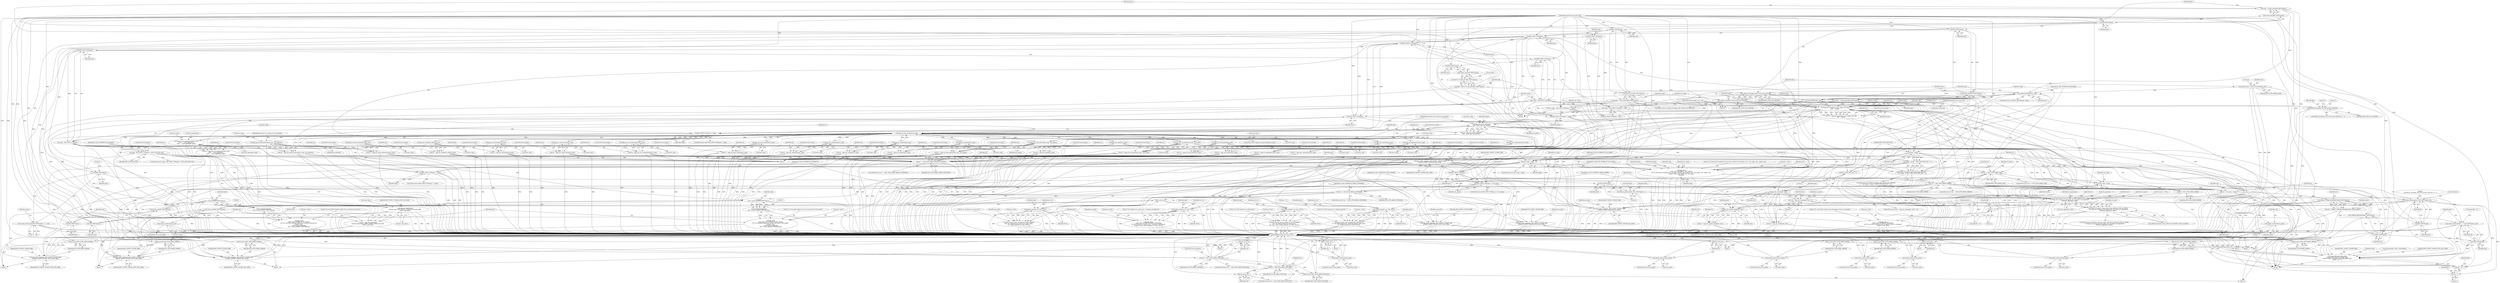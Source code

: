 digraph "0_frr_943d595a018e69b550db08cccba1d0778a86705a@API" {
"1000217" [label="(Call,type = stream_getc(BGP_INPUT(peer)))"];
"1000219" [label="(Call,stream_getc(BGP_INPUT(peer)))"];
"1000220" [label="(Call,BGP_INPUT(peer))"];
"1000215" [label="(Call,BGP_INPUT(peer))"];
"1000208" [label="(Call,BGP_INPUT_PNT(peer))"];
"1000183" [label="(Call,BGP_INPUT_PNT(peer))"];
"1000175" [label="(Call,BGP_INPUT_PNT(peer))"];
"1000293" [label="(Call,BGP_INPUT_PNT(peer))"];
"1000261" [label="(Call,BGP_INPUT(peer))"];
"1000134" [label="(MethodParameterIn,struct peer *peer)"];
"1000267" [label="(Call,BGP_INPUT(peer))"];
"1000636" [label="(Call,BGP_INPUT_PNT(peer))"];
"1000571" [label="(Call,bgp_notify_send(peer, BGP_NOTIFY_UPDATE_ERR,\n\t\t\t\t\tBGP_NOTIFY_UPDATE_MAL_ATTR))"];
"1000535" [label="(Call,bgp_attr_encap(type, peer, length, attr, flag,\n\t\t\t\t\t     startp))"];
"1000287" [label="(Call,SET_BITMAP(seen, type))"];
"1000270" [label="(Call,CHECK_BITMAP(seen, type))"];
"1000163" [label="(Call,memset(seen, 0, BGP_ATTR_BITMAP_SIZE))"];
"1000217" [label="(Call,type = stream_getc(BGP_INPUT(peer)))"];
"1000258" [label="(Call,length = stream_getw(BGP_INPUT(peer)))"];
"1000260" [label="(Call,stream_getw(BGP_INPUT(peer)))"];
"1000264" [label="(Call,length = stream_getc(BGP_INPUT(peer)))"];
"1000266" [label="(Call,stream_getc(BGP_INPUT(peer)))"];
"1000135" [label="(MethodParameterIn,struct attr *attr)"];
"1000255" [label="(Call,CHECK_FLAG(flag, BGP_ATTR_FLAG_EXTLEN))"];
"1000224" [label="(Call,CHECK_FLAG(flag, BGP_ATTR_FLAG_EXTLEN))"];
"1000210" [label="(Call,flag = 0xF0 & stream_getc(BGP_INPUT(peer)))"];
"1000212" [label="(Call,0xF0 & stream_getc(BGP_INPUT(peer)))"];
"1000214" [label="(Call,stream_getc(BGP_INPUT(peer)))"];
"1000206" [label="(Call,startp = BGP_INPUT_PNT(peer))"];
"1000228" [label="(Call,endp - startp)"];
"1000181" [label="(Call,endp - BGP_INPUT_PNT(peer))"];
"1000174" [label="(Call,BGP_INPUT_PNT(peer) < endp)"];
"1000167" [label="(Call,endp = BGP_INPUT_PNT(peer) + size)"];
"1000170" [label="(Call,BGP_INPUT_PNT(peer))"];
"1000136" [label="(MethodParameterIn,bgp_size_t size)"];
"1000297" [label="(Call,attr_endp > endp)"];
"1000290" [label="(Call,attr_endp = BGP_INPUT_PNT(peer) + length)"];
"1000274" [label="(Call,flog_warn(\n\t\t\t\tEC_BGP_ATTRIBUTE_REPEATED,\n\t\t\t\t\"%s: error BGP attribute type %d appears twice in a message\",\n\t\t\t\tpeer->host, type))"];
"1000301" [label="(Call,flog_warn(\n\t\t\t\tEC_BGP_ATTRIBUTE_TOO_LARGE,\n\t\t\t\t\"%s: BGP type %d length %d is too large, attribute total length is %d.  attr_endp is %p.  endp is %p\",\n\t\t\t\tpeer->host, type, length, size, attr_endp,\n\t\t\t\tendp))"];
"1000353" [label="(Call,attr_endp - startp)"];
"1000351" [label="(Call,atl = attr_endp - startp)"];
"1000359" [label="(Call,MIN(atl, STREAM_READABLE(BGP_INPUT(peer))))"];
"1000357" [label="(Call,ndl = MIN(atl, STREAM_READABLE(BGP_INPUT(peer))))"];
"1000364" [label="(Call,stream_get(&ndata[lfl + 1], BGP_INPUT(peer), ndl))"];
"1000374" [label="(Call,bgp_notify_send_with_data(\n\t\t\t\tpeer, BGP_NOTIFY_UPDATE_ERR,\n\t\t\t\tBGP_NOTIFY_UPDATE_ATTR_LENG_ERR, ndata,\n\t\t\t\tndl + lfl + 1))"];
"1000379" [label="(Call,ndl + lfl + 1)"];
"1000533" [label="(Call,ret = bgp_attr_encap(type, peer, length, attr, flag,\n\t\t\t\t\t     startp))"];
"1000567" [label="(Call,ret == BGP_ATTR_PARSE_ERROR_NOTIFYPLS)"];
"1000579" [label="(Call,ret == BGP_ATTR_PARSE_EOR)"];
"1000588" [label="(Return,return ret;)"];
"1000591" [label="(Call,ret == BGP_ATTR_PARSE_ERROR)"];
"1000204" [label="(Return,return BGP_ATTR_PARSE_ERROR;)"];
"1000252" [label="(Return,return BGP_ATTR_PARSE_ERROR;)"];
"1000285" [label="(Return,return BGP_ATTR_PARSE_ERROR;)"];
"1000384" [label="(Return,return BGP_ATTR_PARSE_ERROR;)"];
"1000575" [label="(Call,ret = BGP_ATTR_PARSE_ERROR)"];
"1000610" [label="(Return,return ret;)"];
"1000613" [label="(Call,ret == BGP_ATTR_PARSE_WITHDRAW)"];
"1000632" [label="(Return,return ret;)"];
"1000659" [label="(Return,return BGP_ATTR_PARSE_ERROR;)"];
"1000686" [label="(Return,return BGP_ATTR_PARSE_ERROR;)"];
"1000729" [label="(Return,return BGP_ATTR_PARSE_ERROR;)"];
"1000200" [label="(Call,bgp_notify_send(peer, BGP_NOTIFY_UPDATE_ERR,\n\t\t\t\t\tBGP_NOTIFY_UPDATE_ATTR_LENG_ERR))"];
"1000248" [label="(Call,bgp_notify_send(peer, BGP_NOTIFY_UPDATE_ERR,\n\t\t\t\t\tBGP_NOTIFY_UPDATE_ATTR_LENG_ERR))"];
"1000281" [label="(Call,bgp_notify_send(peer, BGP_NOTIFY_UPDATE_ERR,\n\t\t\t\t\tBGP_NOTIFY_UPDATE_MAL_ATTR))"];
"1000180" [label="(Call,endp - BGP_INPUT_PNT(peer) < BGP_ATTR_MIN_LEN)"];
"1000227" [label="(Call,(endp - startp) < (BGP_ATTR_MIN_LEN + 1))"];
"1000223" [label="(Call,CHECK_FLAG(flag, BGP_ATTR_FLAG_EXTLEN)\n\t\t    && ((endp - startp) < (BGP_ATTR_MIN_LEN + 1)))"];
"1000231" [label="(Call,BGP_ATTR_MIN_LEN + 1)"];
"1000195" [label="(Call,endp\n\t\t\t\t\t\t- stream_pnt(BGP_INPUT(peer)))"];
"1000193" [label="(Call,(unsigned long)(endp\n\t\t\t\t\t\t- stream_pnt(BGP_INPUT(peer))))"];
"1000187" [label="(Call,flog_warn(\n\t\t\t\tEC_BGP_ATTRIBUTE_TOO_SMALL,\n\t\t\t\t\"%s: error BGP attribute length %lu is smaller than min len\",\n\t\t\t\tpeer->host,\n\t\t\t\t(unsigned long)(endp\n\t\t\t\t\t\t- stream_pnt(BGP_INPUT(peer)))))"];
"1000243" [label="(Call,endp\n\t\t\t\t\t\t- stream_pnt(BGP_INPUT(peer)))"];
"1000241" [label="(Call,(unsigned long)(endp\n\t\t\t\t\t\t- stream_pnt(BGP_INPUT(peer))))"];
"1000235" [label="(Call,flog_warn(\n\t\t\t\tEC_BGP_EXT_ATTRIBUTE_TOO_SMALL,\n\t\t\t\t\"%s: Extended length set, but just %lu bytes of attr header\",\n\t\t\t\tpeer->host,\n\t\t\t\t(unsigned long)(endp\n\t\t\t\t\t\t- stream_pnt(BGP_INPUT(peer)))))"];
"1000635" [label="(Call,BGP_INPUT_PNT(peer) != attr_endp)"];
"1000662" [label="(Call,BGP_INPUT_PNT(peer) != endp)"];
"1000198" [label="(Call,BGP_INPUT(peer))"];
"1000197" [label="(Call,stream_pnt(BGP_INPUT(peer)))"];
"1000322" [label="(Call,CHECK_FLAG(flag, BGP_ATTR_FLAG_EXTLEN))"];
"1000246" [label="(Call,BGP_INPUT(peer))"];
"1000245" [label="(Call,stream_pnt(BGP_INPUT(peer)))"];
"1000292" [label="(Call,BGP_INPUT_PNT(peer) + length)"];
"1000546" [label="(Call,bgp_attr_prefix_sid(length,\n\t\t\t\t\t\t  &attr_args, mp_update))"];
"1000388" [label="(Call,bgp_attr_flag_invalid(&attr_args))"];
"1000394" [label="(Call,bgp_attr_malformed(\n\t\t\t\t&attr_args, BGP_NOTIFY_UPDATE_ATTR_FLAG_ERR,\n\t\t\t\tattr_args.total))"];
"1000392" [label="(Call,ret = bgp_attr_malformed(\n\t\t\t\t&attr_args, BGP_NOTIFY_UPDATE_ATTR_FLAG_ERR,\n\t\t\t\tattr_args.total))"];
"1000402" [label="(Call,ret == BGP_ATTR_PARSE_PROCEED)"];
"1000406" [label="(Return,return ret;)"];
"1000751" [label="(Call,ret != BGP_ATTR_PARSE_PROCEED)"];
"1000754" [label="(Return,return ret;)"];
"1000794" [label="(Return,return BGP_ATTR_PARSE_PROCEED;)"];
"1000414" [label="(Call,bgp_attr_origin(&attr_args))"];
"1000412" [label="(Call,ret = bgp_attr_origin(&attr_args))"];
"1000421" [label="(Call,bgp_attr_aspath(&attr_args))"];
"1000419" [label="(Call,ret = bgp_attr_aspath(&attr_args))"];
"1000428" [label="(Call,bgp_attr_as4_path(&attr_args, &as4_path))"];
"1000426" [label="(Call,ret = bgp_attr_as4_path(&attr_args, &as4_path))"];
"1000585" [label="(Call,aspath_unintern(&as4_path))"];
"1000607" [label="(Call,aspath_unintern(&as4_path))"];
"1000629" [label="(Call,aspath_unintern(&as4_path))"];
"1000656" [label="(Call,aspath_unintern(&as4_path))"];
"1000683" [label="(Call,aspath_unintern(&as4_path))"];
"1000699" [label="(Call,aspath_unintern(&as4_path))"];
"1000726" [label="(Call,aspath_unintern(&as4_path))"];
"1000734" [label="(Call,aspath_unintern(&as4_path))"];
"1000437" [label="(Call,bgp_attr_nexthop(&attr_args))"];
"1000435" [label="(Call,ret = bgp_attr_nexthop(&attr_args))"];
"1000444" [label="(Call,bgp_attr_med(&attr_args))"];
"1000442" [label="(Call,ret = bgp_attr_med(&attr_args))"];
"1000451" [label="(Call,bgp_attr_local_pref(&attr_args))"];
"1000449" [label="(Call,ret = bgp_attr_local_pref(&attr_args))"];
"1000458" [label="(Call,bgp_attr_atomic(&attr_args))"];
"1000456" [label="(Call,ret = bgp_attr_atomic(&attr_args))"];
"1000465" [label="(Call,bgp_attr_aggregator(&attr_args))"];
"1000463" [label="(Call,ret = bgp_attr_aggregator(&attr_args))"];
"1000472" [label="(Call,bgp_attr_as4_aggregator(&attr_args,\n\t\t\t\t\t\t      &as4_aggregator,\n\t\t\t\t\t\t      &as4_aggregator_addr))"];
"1000470" [label="(Call,ret = bgp_attr_as4_aggregator(&attr_args,\n\t\t\t\t\t\t      &as4_aggregator,\n\t\t\t\t\t\t      &as4_aggregator_addr))"];
"1000712" [label="(Call,bgp_attr_munge_as4_attrs(peer, attr, as4_path, as4_aggregator,\n\t\t\t\t\t&as4_aggregator_addr))"];
"1000705" [label="(Call,CHECK_FLAG(attr->flag, ATTR_FLAG_BIT(BGP_ATTR_AS_PATH))\n\t    && bgp_attr_munge_as4_attrs(peer, attr, as4_path, as4_aggregator,\n\t\t\t\t\t&as4_aggregator_addr))"];
"1000720" [label="(Call,bgp_notify_send(peer, BGP_NOTIFY_UPDATE_ERR,\n\t\t\t\tBGP_NOTIFY_UPDATE_MAL_ATTR))"];
"1000747" [label="(Call,bgp_attr_aspath_check(peer, attr))"];
"1000745" [label="(Call,ret = bgp_attr_aspath_check(peer, attr))"];
"1000483" [label="(Call,bgp_attr_community(&attr_args))"];
"1000481" [label="(Call,ret = bgp_attr_community(&attr_args))"];
"1000490" [label="(Call,bgp_attr_large_community(&attr_args))"];
"1000488" [label="(Call,ret = bgp_attr_large_community(&attr_args))"];
"1000497" [label="(Call,bgp_attr_originator_id(&attr_args))"];
"1000495" [label="(Call,ret = bgp_attr_originator_id(&attr_args))"];
"1000504" [label="(Call,bgp_attr_cluster_list(&attr_args))"];
"1000502" [label="(Call,ret = bgp_attr_cluster_list(&attr_args))"];
"1000511" [label="(Call,bgp_mp_reach_parse(&attr_args, mp_update))"];
"1000509" [label="(Call,ret = bgp_mp_reach_parse(&attr_args, mp_update))"];
"1000519" [label="(Call,bgp_mp_unreach_parse(&attr_args, mp_withdraw))"];
"1000517" [label="(Call,ret = bgp_mp_unreach_parse(&attr_args, mp_withdraw))"];
"1000527" [label="(Call,bgp_attr_ext_communities(&attr_args))"];
"1000525" [label="(Call,ret = bgp_attr_ext_communities(&attr_args))"];
"1000555" [label="(Call,bgp_attr_pmsi_tunnel(&attr_args))"];
"1000553" [label="(Call,ret = bgp_attr_pmsi_tunnel(&attr_args))"];
"1000562" [label="(Call,bgp_attr_unknown(&attr_args))"];
"1000560" [label="(Call,ret = bgp_attr_unknown(&attr_args))"];
"1000544" [label="(Call,ret = bgp_attr_prefix_sid(length,\n\t\t\t\t\t\t  &attr_args, mp_update))"];
"1000328" [label="(Call,BGP_INPUT(peer))"];
"1000327" [label="(Call,stream_forward_getp(BGP_INPUT(peer), -(1 + lfl)))"];
"1000339" [label="(Call,BGP_INPUT(peer))"];
"1000334" [label="(Call,stream_get(&ndata[0], BGP_INPUT(peer), 1))"];
"1000342" [label="(Call,stream_get(&ndata[1], BGP_INPUT(peer), lfl))"];
"1000368" [label="(Call,lfl + 1)"];
"1000381" [label="(Call,lfl + 1)"];
"1000347" [label="(Call,BGP_INPUT(peer))"];
"1000362" [label="(Call,BGP_INPUT(peer))"];
"1000361" [label="(Call,STREAM_READABLE(BGP_INPUT(peer)))"];
"1000371" [label="(Call,BGP_INPUT(peer))"];
"1000663" [label="(Call,BGP_INPUT_PNT(peer))"];
"1000677" [label="(Call,bgp_notify_send(peer, BGP_NOTIFY_UPDATE_ERR,\n\t\t\t\tBGP_NOTIFY_UPDATE_ATTR_LENG_ERR))"];
"1000692" [label="(Call,bgp_attr_check(peer, attr))"];
"1000689" [label="(Call,(ret = bgp_attr_check(peer, attr)) < 0)"];
"1000690" [label="(Call,ret = bgp_attr_check(peer, attr))"];
"1000702" [label="(Return,return ret;)"];
"1000650" [label="(Call,bgp_notify_send(peer, BGP_NOTIFY_UPDATE_ERR,\n\t\t\t\t\tBGP_NOTIFY_UPDATE_ATTR_LENG_ERR))"];
"1000601" [label="(Call,lookup_msg(attr_str, type, NULL))"];
"1000595" [label="(Call,flog_warn(EC_BGP_ATTRIBUTE_PARSE_ERROR,\n\t\t\t\t  \"%s: Attribute %s, parse error\", peer->host,\n\t\t\t\t  lookup_msg(attr_str, type, NULL)))"];
"1000623" [label="(Call,lookup_msg(attr_str, type, NULL))"];
"1000617" [label="(Call,flog_warn(\n\t\t\t\tEC_BGP_ATTRIBUTE_PARSE_WITHDRAW,\n\t\t\t\t\"%s: Attribute %s, parse error - treating as withdrawal\",\n\t\t\t\tpeer->host, lookup_msg(attr_str, type, NULL)))"];
"1000646" [label="(Call,lookup_msg(attr_str, type, NULL))"];
"1000640" [label="(Call,flog_warn(EC_BGP_ATTRIBUTE_FETCH_ERROR,\n\t\t\t\t  \"%s: BGP attribute %s, fetch error\",\n\t\t\t\t  peer->host, lookup_msg(attr_str, type, NULL)))"];
"1000673" [label="(Call,lookup_msg(attr_str, type, NULL))"];
"1000667" [label="(Call,flog_warn(EC_BGP_ATTRIBUTES_MISMATCH,\n\t\t\t  \"%s: BGP attribute %s, length mismatch\", peer->host,\n\t\t\t  lookup_msg(attr_str, type, NULL)))"];
"1000457" [label="(Identifier,ret)"];
"1000195" [label="(Call,endp\n\t\t\t\t\t\t- stream_pnt(BGP_INPUT(peer)))"];
"1000217" [label="(Call,type = stream_getc(BGP_INPUT(peer)))"];
"1000673" [label="(Call,lookup_msg(attr_str, type, NULL))"];
"1000369" [label="(Identifier,lfl)"];
"1000429" [label="(Call,&attr_args)"];
"1000556" [label="(Call,&attr_args)"];
"1000794" [label="(Return,return BGP_ATTR_PARSE_PROCEED;)"];
"1000465" [label="(Call,bgp_attr_aggregator(&attr_args))"];
"1000373" [label="(Identifier,ndl)"];
"1000294" [label="(Identifier,peer)"];
"1000714" [label="(Identifier,attr)"];
"1000395" [label="(Call,&attr_args)"];
"1000667" [label="(Call,flog_warn(EC_BGP_ATTRIBUTES_MISMATCH,\n\t\t\t  \"%s: BGP attribute %s, length mismatch\", peer->host,\n\t\t\t  lookup_msg(attr_str, type, NULL)))"];
"1000562" [label="(Call,bgp_attr_unknown(&attr_args))"];
"1000630" [label="(Call,&as4_path)"];
"1000497" [label="(Call,bgp_attr_originator_id(&attr_args))"];
"1000284" [label="(Identifier,BGP_NOTIFY_UPDATE_MAL_ATTR)"];
"1000219" [label="(Call,stream_getc(BGP_INPUT(peer)))"];
"1000334" [label="(Call,stream_get(&ndata[0], BGP_INPUT(peer), 1))"];
"1000374" [label="(Call,bgp_notify_send_with_data(\n\t\t\t\tpeer, BGP_NOTIFY_UPDATE_ERR,\n\t\t\t\tBGP_NOTIFY_UPDATE_ATTR_LENG_ERR, ndata,\n\t\t\t\tndl + lfl + 1))"];
"1000276" [label="(Literal,\"%s: error BGP attribute type %d appears twice in a message\")"];
"1000204" [label="(Return,return BGP_ATTR_PARSE_ERROR;)"];
"1000290" [label="(Call,attr_endp = BGP_INPUT_PNT(peer) + length)"];
"1000525" [label="(Call,ret = bgp_attr_ext_communities(&attr_args))"];
"1000392" [label="(Call,ret = bgp_attr_malformed(\n\t\t\t\t&attr_args, BGP_NOTIFY_UPDATE_ATTR_FLAG_ERR,\n\t\t\t\tattr_args.total))"];
"1000291" [label="(Identifier,attr_endp)"];
"1000690" [label="(Call,ret = bgp_attr_check(peer, attr))"];
"1000384" [label="(Return,return BGP_ATTR_PARSE_ERROR;)"];
"1000613" [label="(Call,ret == BGP_ATTR_PARSE_WITHDRAW)"];
"1000547" [label="(Identifier,length)"];
"1000458" [label="(Call,bgp_attr_atomic(&attr_args))"];
"1000464" [label="(Identifier,ret)"];
"1000447" [label="(ControlStructure,break;)"];
"1000579" [label="(Call,ret == BGP_ATTR_PARSE_EOR)"];
"1000581" [label="(Identifier,BGP_ATTR_PARSE_EOR)"];
"1000254" [label="(ControlStructure,if (CHECK_FLAG(flag, BGP_ATTR_FLAG_EXTLEN)))"];
"1000624" [label="(Identifier,attr_str)"];
"1000589" [label="(Identifier,ret)"];
"1000523" [label="(ControlStructure,break;)"];
"1000296" [label="(ControlStructure,if (attr_endp > endp))"];
"1000236" [label="(Identifier,EC_BGP_EXT_ATTRIBUTE_TOO_SMALL)"];
"1000526" [label="(Identifier,ret)"];
"1000682" [label="(Identifier,as4_path)"];
"1000211" [label="(Identifier,flag)"];
"1000493" [label="(ControlStructure,break;)"];
"1000323" [label="(Identifier,flag)"];
"1000353" [label="(Call,attr_endp - startp)"];
"1000704" [label="(ControlStructure,if (CHECK_FLAG(attr->flag, ATTR_FLAG_BIT(BGP_ATTR_AS_PATH))\n\t    && bgp_attr_munge_as4_attrs(peer, attr, as4_path, as4_aggregator,\n\t\t\t\t\t&as4_aggregator_addr)))"];
"1000560" [label="(Call,ret = bgp_attr_unknown(&attr_args))"];
"1000699" [label="(Call,aspath_unintern(&as4_path))"];
"1000642" [label="(Literal,\"%s: BGP attribute %s, fetch error\")"];
"1000383" [label="(Literal,1)"];
"1000358" [label="(Identifier,ndl)"];
"1000337" [label="(Identifier,ndata)"];
"1000566" [label="(ControlStructure,if (ret == BGP_ATTR_PARSE_ERROR_NOTIFYPLS))"];
"1000629" [label="(Call,aspath_unintern(&as4_path))"];
"1000222" [label="(ControlStructure,if (CHECK_FLAG(flag, BGP_ATTR_FLAG_EXTLEN)\n\t\t    && ((endp - startp) < (BGP_ATTR_MIN_LEN + 1))))"];
"1000729" [label="(Return,return BGP_ATTR_PARSE_ERROR;)"];
"1000370" [label="(Literal,1)"];
"1000376" [label="(Identifier,BGP_NOTIFY_UPDATE_ERR)"];
"1000649" [label="(Identifier,NULL)"];
"1000659" [label="(Return,return BGP_ATTR_PARSE_ERROR;)"];
"1000314" [label="(Identifier,ndata)"];
"1000502" [label="(Call,ret = bgp_attr_cluster_list(&attr_args))"];
"1000706" [label="(Call,CHECK_FLAG(attr->flag, ATTR_FLAG_BIT(BGP_ATTR_AS_PATH)))"];
"1000675" [label="(Identifier,type)"];
"1000168" [label="(Identifier,endp)"];
"1000693" [label="(Identifier,peer)"];
"1000268" [label="(Identifier,peer)"];
"1000414" [label="(Call,bgp_attr_origin(&attr_args))"];
"1000234" [label="(Block,)"];
"1000577" [label="(Identifier,BGP_ATTR_PARSE_ERROR)"];
"1000249" [label="(Identifier,peer)"];
"1000325" [label="(Literal,2)"];
"1000515" [label="(ControlStructure,break;)"];
"1000503" [label="(Identifier,ret)"];
"1000233" [label="(Literal,1)"];
"1000159" [label="(Call,as4_aggregator = 0)"];
"1000241" [label="(Call,(unsigned long)(endp\n\t\t\t\t\t\t- stream_pnt(BGP_INPUT(peer))))"];
"1000252" [label="(Return,return BGP_ATTR_PARSE_ERROR;)"];
"1000546" [label="(Call,bgp_attr_prefix_sid(length,\n\t\t\t\t\t\t  &attr_args, mp_update))"];
"1000712" [label="(Call,bgp_attr_munge_as4_attrs(peer, attr, as4_path, as4_aggregator,\n\t\t\t\t\t&as4_aggregator_addr))"];
"1000335" [label="(Call,&ndata[0])"];
"1000470" [label="(Call,ret = bgp_attr_as4_aggregator(&attr_args,\n\t\t\t\t\t\t      &as4_aggregator,\n\t\t\t\t\t\t      &as4_aggregator_addr))"];
"1000436" [label="(Identifier,ret)"];
"1000530" [label="(ControlStructure,break;)"];
"1000412" [label="(Call,ret = bgp_attr_origin(&attr_args))"];
"1000445" [label="(Call,&attr_args)"];
"1000665" [label="(Identifier,endp)"];
"1000490" [label="(Call,bgp_attr_large_community(&attr_args))"];
"1000282" [label="(Identifier,peer)"];
"1000713" [label="(Identifier,peer)"];
"1000260" [label="(Call,stream_getw(BGP_INPUT(peer)))"];
"1000228" [label="(Call,endp - startp)"];
"1000245" [label="(Call,stream_pnt(BGP_INPUT(peer)))"];
"1000528" [label="(Call,&attr_args)"];
"1000340" [label="(Identifier,peer)"];
"1000216" [label="(Identifier,peer)"];
"1000686" [label="(Return,return BGP_ATTR_PARSE_ERROR;)"];
"1000394" [label="(Call,bgp_attr_malformed(\n\t\t\t\t&attr_args, BGP_NOTIFY_UPDATE_ATTR_FLAG_ERR,\n\t\t\t\tattr_args.total))"];
"1000409" [label="(Identifier,type)"];
"1000483" [label="(Call,bgp_attr_community(&attr_args))"];
"1000311" [label="(Identifier,endp)"];
"1000538" [label="(Identifier,length)"];
"1000270" [label="(Call,CHECK_BITMAP(seen, type))"];
"1000537" [label="(Identifier,peer)"];
"1000514" [label="(Identifier,mp_update)"];
"1000213" [label="(Literal,0xF0)"];
"1000308" [label="(Identifier,length)"];
"1000594" [label="(Block,)"];
"1000608" [label="(Call,&as4_path)"];
"1000725" [label="(Identifier,as4_path)"];
"1000212" [label="(Call,0xF0 & stream_getc(BGP_INPUT(peer)))"];
"1000292" [label="(Call,BGP_INPUT_PNT(peer) + length)"];
"1000643" [label="(Call,peer->host)"];
"1000184" [label="(Identifier,peer)"];
"1000223" [label="(Call,CHECK_FLAG(flag, BGP_ATTR_FLAG_EXTLEN)\n\t\t    && ((endp - startp) < (BGP_ATTR_MIN_LEN + 1)))"];
"1000795" [label="(Identifier,BGP_ATTR_PARSE_PROCEED)"];
"1000611" [label="(Identifier,ret)"];
"1000511" [label="(Call,bgp_mp_reach_parse(&attr_args, mp_update))"];
"1000726" [label="(Call,aspath_unintern(&as4_path))"];
"1000796" [label="(MethodReturn,bgp_attr_parse_ret_t)"];
"1000452" [label="(Call,&attr_args)"];
"1000652" [label="(Identifier,BGP_NOTIFY_UPDATE_ERR)"];
"1000205" [label="(Identifier,BGP_ATTR_PARSE_ERROR)"];
"1000637" [label="(Identifier,peer)"];
"1000661" [label="(ControlStructure,if (BGP_INPUT_PNT(peer) != endp))"];
"1000287" [label="(Call,SET_BITMAP(seen, type))"];
"1000592" [label="(Identifier,ret)"];
"1000730" [label="(Identifier,BGP_ATTR_PARSE_ERROR)"];
"1000744" [label="(Block,)"];
"1000185" [label="(Identifier,BGP_ATTR_MIN_LEN)"];
"1000351" [label="(Call,atl = attr_endp - startp)"];
"1000605" [label="(ControlStructure,if (as4_path))"];
"1000218" [label="(Identifier,type)"];
"1000307" [label="(Identifier,type)"];
"1000687" [label="(Identifier,BGP_ATTR_PARSE_ERROR)"];
"1000628" [label="(Identifier,as4_path)"];
"1000535" [label="(Call,bgp_attr_encap(type, peer, length, attr, flag,\n\t\t\t\t\t     startp))"];
"1000602" [label="(Identifier,attr_str)"];
"1000568" [label="(Identifier,ret)"];
"1000708" [label="(Identifier,attr)"];
"1000295" [label="(Identifier,length)"];
"1000363" [label="(Identifier,peer)"];
"1000498" [label="(Call,&attr_args)"];
"1000420" [label="(Identifier,ret)"];
"1000482" [label="(Identifier,ret)"];
"1000375" [label="(Identifier,peer)"];
"1000481" [label="(Call,ret = bgp_attr_community(&attr_args))"];
"1000167" [label="(Call,endp = BGP_INPUT_PNT(peer) + size)"];
"1000172" [label="(Identifier,size)"];
"1000300" [label="(Block,)"];
"1000190" [label="(Call,peer->host)"];
"1000751" [label="(Call,ret != BGP_ATTR_PARSE_PROCEED)"];
"1000735" [label="(Call,&as4_path)"];
"1000512" [label="(Call,&attr_args)"];
"1000647" [label="(Identifier,attr_str)"];
"1000193" [label="(Call,(unsigned long)(endp\n\t\t\t\t\t\t- stream_pnt(BGP_INPUT(peer))))"];
"1000182" [label="(Identifier,endp)"];
"1000732" [label="(Identifier,as4_path)"];
"1000618" [label="(Identifier,EC_BGP_ATTRIBUTE_PARSE_WITHDRAW)"];
"1000633" [label="(Identifier,ret)"];
"1000747" [label="(Call,bgp_attr_aspath_check(peer, attr))"];
"1000657" [label="(Call,&as4_path)"];
"1000527" [label="(Call,bgp_attr_ext_communities(&attr_args))"];
"1000367" [label="(Identifier,ndata)"];
"1000342" [label="(Call,stream_get(&ndata[1], BGP_INPUT(peer), lfl))"];
"1000717" [label="(Call,&as4_aggregator_addr)"];
"1000491" [label="(Call,&attr_args)"];
"1000551" [label="(ControlStructure,break;)"];
"1000612" [label="(ControlStructure,if (ret == BGP_ATTR_PARSE_WITHDRAW))"];
"1000691" [label="(Identifier,ret)"];
"1000225" [label="(Identifier,flag)"];
"1000433" [label="(ControlStructure,break;)"];
"1000510" [label="(Identifier,ret)"];
"1000578" [label="(ControlStructure,if (ret == BGP_ATTR_PARSE_EOR))"];
"1000641" [label="(Identifier,EC_BGP_ATTRIBUTE_FETCH_ERROR)"];
"1000348" [label="(Identifier,peer)"];
"1000288" [label="(Identifier,seen)"];
"1000250" [label="(Identifier,BGP_NOTIFY_UPDATE_ERR)"];
"1000700" [label="(Call,&as4_path)"];
"1000745" [label="(Call,ret = bgp_attr_aspath_check(peer, attr))"];
"1000382" [label="(Identifier,lfl)"];
"1000341" [label="(Literal,1)"];
"1000695" [label="(Literal,0)"];
"1000188" [label="(Identifier,EC_BGP_ATTRIBUTE_TOO_SMALL)"];
"1000616" [label="(Block,)"];
"1000678" [label="(Identifier,peer)"];
"1000486" [label="(ControlStructure,break;)"];
"1000301" [label="(Call,flog_warn(\n\t\t\t\tEC_BGP_ATTRIBUTE_TOO_LARGE,\n\t\t\t\t\"%s: BGP type %d length %d is too large, attribute total length is %d.  attr_endp is %p.  endp is %p\",\n\t\t\t\tpeer->host, type, length, size, attr_endp,\n\t\t\t\tendp))"];
"1000298" [label="(Identifier,attr_endp)"];
"1000604" [label="(Identifier,NULL)"];
"1000748" [label="(Identifier,peer)"];
"1000206" [label="(Call,startp = BGP_INPUT_PNT(peer))"];
"1000237" [label="(Literal,\"%s: Extended length set, but just %lu bytes of attr header\")"];
"1000541" [label="(Identifier,startp)"];
"1000544" [label="(Call,ret = bgp_attr_prefix_sid(length,\n\t\t\t\t\t\t  &attr_args, mp_update))"];
"1000257" [label="(Identifier,BGP_ATTR_FLAG_EXTLEN)"];
"1000265" [label="(Identifier,length)"];
"1000181" [label="(Call,endp - BGP_INPUT_PNT(peer))"];
"1000740" [label="(Identifier,attr)"];
"1000620" [label="(Call,peer->host)"];
"1000243" [label="(Call,endp\n\t\t\t\t\t\t- stream_pnt(BGP_INPUT(peer)))"];
"1000424" [label="(ControlStructure,break;)"];
"1000137" [label="(MethodParameterIn,struct bgp_nlri *mp_update)"];
"1000752" [label="(Identifier,ret)"];
"1000507" [label="(ControlStructure,break;)"];
"1000319" [label="(Call,lfl =\n\t\t\t\tCHECK_FLAG(flag, BGP_ATTR_FLAG_EXTLEN) ? 2 : 1)"];
"1000586" [label="(Call,&as4_path)"];
"1000343" [label="(Call,&ndata[1])"];
"1000715" [label="(Identifier,as4_path)"];
"1000703" [label="(Identifier,ret)"];
"1000210" [label="(Call,flag = 0xF0 & stream_getc(BGP_INPUT(peer)))"];
"1000391" [label="(Block,)"];
"1000519" [label="(Call,bgp_mp_unreach_parse(&attr_args, mp_withdraw))"];
"1000421" [label="(Call,bgp_attr_aspath(&attr_args))"];
"1000403" [label="(Identifier,ret)"];
"1000702" [label="(Return,return ret;)"];
"1000261" [label="(Call,BGP_INPUT(peer))"];
"1000650" [label="(Call,bgp_notify_send(peer, BGP_NOTIFY_UPDATE_ERR,\n\t\t\t\t\tBGP_NOTIFY_UPDATE_ATTR_LENG_ERR))"];
"1000208" [label="(Call,BGP_INPUT_PNT(peer))"];
"1000749" [label="(Identifier,attr)"];
"1000163" [label="(Call,memset(seen, 0, BGP_ATTR_BITMAP_SIZE))"];
"1000603" [label="(Identifier,type)"];
"1000196" [label="(Identifier,endp)"];
"1000588" [label="(Return,return ret;)"];
"1000360" [label="(Identifier,atl)"];
"1000355" [label="(Identifier,startp)"];
"1000720" [label="(Call,bgp_notify_send(peer, BGP_NOTIFY_UPDATE_ERR,\n\t\t\t\tBGP_NOTIFY_UPDATE_MAL_ATTR))"];
"1000545" [label="(Identifier,ret)"];
"1000378" [label="(Identifier,ndata)"];
"1000313" [label="(Call,memset(ndata, 0x00, sizeof(ndata)))"];
"1000405" [label="(ControlStructure,continue;)"];
"1000684" [label="(Call,&as4_path)"];
"1000473" [label="(Call,&attr_args)"];
"1000442" [label="(Call,ret = bgp_attr_med(&attr_args))"];
"1000289" [label="(Identifier,type)"];
"1000534" [label="(Identifier,ret)"];
"1000669" [label="(Literal,\"%s: BGP attribute %s, length mismatch\")"];
"1000540" [label="(Identifier,flag)"];
"1000505" [label="(Call,&attr_args)"];
"1000310" [label="(Identifier,attr_endp)"];
"1000500" [label="(ControlStructure,break;)"];
"1000136" [label="(MethodParameterIn,bgp_size_t size)"];
"1000134" [label="(MethodParameterIn,struct peer *peer)"];
"1000573" [label="(Identifier,BGP_NOTIFY_UPDATE_ERR)"];
"1000668" [label="(Identifier,EC_BGP_ATTRIBUTES_MISMATCH)"];
"1000440" [label="(ControlStructure,break;)"];
"1000664" [label="(Identifier,peer)"];
"1000155" [label="(Call,*as4_path = NULL)"];
"1000345" [label="(Identifier,ndata)"];
"1000293" [label="(Call,BGP_INPUT_PNT(peer))"];
"1000656" [label="(Call,aspath_unintern(&as4_path))"];
"1000422" [label="(Call,&attr_args)"];
"1000461" [label="(ControlStructure,break;)"];
"1000413" [label="(Identifier,ret)"];
"1000509" [label="(Call,ret = bgp_mp_reach_parse(&attr_args, mp_update))"];
"1000625" [label="(Identifier,type)"];
"1000584" [label="(Identifier,as4_path)"];
"1000354" [label="(Identifier,attr_endp)"];
"1000357" [label="(Call,ndl = MIN(atl, STREAM_READABLE(BGP_INPUT(peer))))"];
"1000259" [label="(Identifier,length)"];
"1000569" [label="(Identifier,BGP_ATTR_PARSE_ERROR_NOTIFYPLS)"];
"1000663" [label="(Call,BGP_INPUT_PNT(peer))"];
"1000536" [label="(Identifier,type)"];
"1000186" [label="(Block,)"];
"1000646" [label="(Call,lookup_msg(attr_str, type, NULL))"];
"1000410" [label="(Block,)"];
"1000404" [label="(Identifier,BGP_ATTR_PARSE_PROCEED)"];
"1000281" [label="(Call,bgp_notify_send(peer, BGP_NOTIFY_UPDATE_ERR,\n\t\t\t\t\tBGP_NOTIFY_UPDATE_MAL_ATTR))"];
"1000555" [label="(Call,bgp_attr_pmsi_tunnel(&attr_args))"];
"1000572" [label="(Identifier,peer)"];
"1000614" [label="(Identifier,ret)"];
"1000207" [label="(Identifier,startp)"];
"1000273" [label="(Block,)"];
"1000407" [label="(Identifier,ret)"];
"1000632" [label="(Return,return ret;)"];
"1000660" [label="(Identifier,BGP_ATTR_PARSE_ERROR)"];
"1000368" [label="(Call,lfl + 1)"];
"1000676" [label="(Identifier,NULL)"];
"1000548" [label="(Call,&attr_args)"];
"1000321" [label="(Call,CHECK_FLAG(flag, BGP_ATTR_FLAG_EXTLEN) ? 2 : 1)"];
"1000176" [label="(Identifier,peer)"];
"1000617" [label="(Call,flog_warn(\n\t\t\t\tEC_BGP_ATTRIBUTE_PARSE_WITHDRAW,\n\t\t\t\t\"%s: Attribute %s, parse error - treating as withdrawal\",\n\t\t\t\tpeer->host, lookup_msg(attr_str, type, NULL)))"];
"1000466" [label="(Call,&attr_args)"];
"1000361" [label="(Call,STREAM_READABLE(BGP_INPUT(peer)))"];
"1000681" [label="(ControlStructure,if (as4_path))"];
"1000561" [label="(Identifier,ret)"];
"1000139" [label="(Block,)"];
"1000171" [label="(Identifier,peer)"];
"1000366" [label="(Call,ndata[lfl + 1])"];
"1000655" [label="(Identifier,as4_path)"];
"1000187" [label="(Call,flog_warn(\n\t\t\t\tEC_BGP_ATTRIBUTE_TOO_SMALL,\n\t\t\t\t\"%s: error BGP attribute length %lu is smaller than min len\",\n\t\t\t\tpeer->host,\n\t\t\t\t(unsigned long)(endp\n\t\t\t\t\t\t- stream_pnt(BGP_INPUT(peer)))))"];
"1000200" [label="(Call,bgp_notify_send(peer, BGP_NOTIFY_UPDATE_ERR,\n\t\t\t\t\tBGP_NOTIFY_UPDATE_ATTR_LENG_ERR))"];
"1000697" [label="(ControlStructure,if (as4_path))"];
"1000635" [label="(Call,BGP_INPUT_PNT(peer) != attr_endp)"];
"1000232" [label="(Identifier,BGP_ATTR_MIN_LEN)"];
"1000238" [label="(Call,peer->host)"];
"1000221" [label="(Identifier,peer)"];
"1000696" [label="(Block,)"];
"1000597" [label="(Literal,\"%s: Attribute %s, parse error\")"];
"1000606" [label="(Identifier,as4_path)"];
"1000755" [label="(Identifier,ret)"];
"1000359" [label="(Call,MIN(atl, STREAM_READABLE(BGP_INPUT(peer))))"];
"1000255" [label="(Call,CHECK_FLAG(flag, BGP_ATTR_FLAG_EXTLEN))"];
"1000456" [label="(Call,ret = bgp_attr_atomic(&attr_args))"];
"1000567" [label="(Call,ret == BGP_ATTR_PARSE_ERROR_NOTIFYPLS)"];
"1000431" [label="(Call,&as4_path)"];
"1000585" [label="(Call,aspath_unintern(&as4_path))"];
"1000662" [label="(Call,BGP_INPUT_PNT(peer) != endp)"];
"1000694" [label="(Identifier,attr)"];
"1000753" [label="(Identifier,BGP_ATTR_PARSE_PROCEED)"];
"1000553" [label="(Call,ret = bgp_attr_pmsi_tunnel(&attr_args))"];
"1000372" [label="(Identifier,peer)"];
"1000274" [label="(Call,flog_warn(\n\t\t\t\tEC_BGP_ATTRIBUTE_REPEATED,\n\t\t\t\t\"%s: error BGP attribute type %d appears twice in a message\",\n\t\t\t\tpeer->host, type))"];
"1000443" [label="(Identifier,ret)"];
"1000721" [label="(Identifier,peer)"];
"1000533" [label="(Call,ret = bgp_attr_encap(type, peer, length, attr, flag,\n\t\t\t\t\t     startp))"];
"1000402" [label="(Call,ret == BGP_ATTR_PARSE_PROCEED)"];
"1000322" [label="(Call,CHECK_FLAG(flag, BGP_ATTR_FLAG_EXTLEN))"];
"1000170" [label="(Call,BGP_INPUT_PNT(peer))"];
"1000727" [label="(Call,&as4_path)"];
"1000750" [label="(ControlStructure,if (ret != BGP_ATTR_PARSE_PROCEED))"];
"1000209" [label="(Identifier,peer)"];
"1000235" [label="(Call,flog_warn(\n\t\t\t\tEC_BGP_EXT_ATTRIBUTE_TOO_SMALL,\n\t\t\t\t\"%s: Extended length set, but just %lu bytes of attr header\",\n\t\t\t\tpeer->host,\n\t\t\t\t(unsigned long)(endp\n\t\t\t\t\t\t- stream_pnt(BGP_INPUT(peer)))))"];
"1000262" [label="(Identifier,peer)"];
"1000719" [label="(Block,)"];
"1000674" [label="(Identifier,attr_str)"];
"1000716" [label="(Identifier,as4_aggregator)"];
"1000634" [label="(ControlStructure,if (BGP_INPUT_PNT(peer) != attr_endp))"];
"1000215" [label="(Call,BGP_INPUT(peer))"];
"1000198" [label="(Call,BGP_INPUT(peer))"];
"1000231" [label="(Call,BGP_ATTR_MIN_LEN + 1)"];
"1000495" [label="(Call,ret = bgp_attr_originator_id(&attr_args))"];
"1000639" [label="(Block,)"];
"1000230" [label="(Identifier,startp)"];
"1000347" [label="(Call,BGP_INPUT(peer))"];
"1000623" [label="(Call,lookup_msg(attr_str, type, NULL))"];
"1000349" [label="(Identifier,lfl)"];
"1000468" [label="(ControlStructure,break;)"];
"1000653" [label="(Identifier,BGP_NOTIFY_UPDATE_ATTR_LENG_ERR)"];
"1000297" [label="(Call,attr_endp > endp)"];
"1000683" [label="(Call,aspath_unintern(&as4_path))"];
"1000598" [label="(Call,peer->host)"];
"1000135" [label="(MethodParameterIn,struct attr *attr)"];
"1000220" [label="(Call,BGP_INPUT(peer))"];
"1000201" [label="(Identifier,peer)"];
"1000189" [label="(Literal,\"%s: error BGP attribute length %lu is smaller than min len\")"];
"1000269" [label="(ControlStructure,if (CHECK_BITMAP(seen, type)))"];
"1000438" [label="(Call,&attr_args)"];
"1000698" [label="(Identifier,as4_path)"];
"1000175" [label="(Call,BGP_INPUT_PNT(peer))"];
"1000275" [label="(Identifier,EC_BGP_ATTRIBUTE_REPEATED)"];
"1000489" [label="(Identifier,ret)"];
"1000504" [label="(Call,bgp_attr_cluster_list(&attr_args))"];
"1000179" [label="(ControlStructure,if (endp - BGP_INPUT_PNT(peer) < BGP_ATTR_MIN_LEN))"];
"1000651" [label="(Identifier,peer)"];
"1000271" [label="(Identifier,seen)"];
"1000224" [label="(Call,CHECK_FLAG(flag, BGP_ATTR_FLAG_EXTLEN))"];
"1000398" [label="(Call,attr_args.total)"];
"1000166" [label="(Identifier,BGP_ATTR_BITMAP_SIZE)"];
"1000419" [label="(Call,ret = bgp_attr_aspath(&attr_args))"];
"1000627" [label="(ControlStructure,if (as4_path))"];
"1000654" [label="(ControlStructure,if (as4_path))"];
"1000178" [label="(Block,)"];
"1000607" [label="(Call,aspath_unintern(&as4_path))"];
"1000734" [label="(Call,aspath_unintern(&as4_path))"];
"1000591" [label="(Call,ret == BGP_ATTR_PARSE_ERROR)"];
"1000596" [label="(Identifier,EC_BGP_ATTRIBUTE_PARSE_ERROR)"];
"1000724" [label="(ControlStructure,if (as4_path))"];
"1000303" [label="(Literal,\"%s: BGP type %d length %d is too large, attribute total length is %d.  attr_endp is %p.  endp is %p\")"];
"1000304" [label="(Call,peer->host)"];
"1000247" [label="(Identifier,peer)"];
"1000283" [label="(Identifier,BGP_NOTIFY_UPDATE_ERR)"];
"1000576" [label="(Identifier,ret)"];
"1000722" [label="(Identifier,BGP_NOTIFY_UPDATE_ERR)"];
"1000484" [label="(Call,&attr_args)"];
"1000626" [label="(Identifier,NULL)"];
"1000570" [label="(Block,)"];
"1000227" [label="(Call,(endp - startp) < (BGP_ATTR_MIN_LEN + 1))"];
"1000615" [label="(Identifier,BGP_ATTR_PARSE_WITHDRAW)"];
"1000387" [label="(ControlStructure,if (bgp_attr_flag_invalid(&attr_args)))"];
"1000169" [label="(Call,BGP_INPUT_PNT(peer) + size)"];
"1000542" [label="(ControlStructure,break;)"];
"1000328" [label="(Call,BGP_INPUT(peer))"];
"1000593" [label="(Identifier,BGP_ATTR_PARSE_ERROR)"];
"1000397" [label="(Identifier,BGP_NOTIFY_UPDATE_ATTR_FLAG_ERR)"];
"1000679" [label="(Identifier,BGP_NOTIFY_UPDATE_ERR)"];
"1000463" [label="(Call,ret = bgp_attr_aggregator(&attr_args))"];
"1000377" [label="(Identifier,BGP_NOTIFY_UPDATE_ATTR_LENG_ERR)"];
"1000595" [label="(Call,flog_warn(EC_BGP_ATTRIBUTE_PARSE_ERROR,\n\t\t\t\t  \"%s: Attribute %s, parse error\", peer->host,\n\t\t\t\t  lookup_msg(attr_str, type, NULL)))"];
"1000177" [label="(Identifier,endp)"];
"1000705" [label="(Call,CHECK_FLAG(attr->flag, ATTR_FLAG_BIT(BGP_ATTR_AS_PATH))\n\t    && bgp_attr_munge_as4_attrs(peer, attr, as4_path, as4_aggregator,\n\t\t\t\t\t&as4_aggregator_addr))"];
"1000272" [label="(Identifier,type)"];
"1000248" [label="(Call,bgp_notify_send(peer, BGP_NOTIFY_UPDATE_ERR,\n\t\t\t\t\tBGP_NOTIFY_UPDATE_ATTR_LENG_ERR))"];
"1000329" [label="(Identifier,peer)"];
"1000385" [label="(Identifier,BGP_ATTR_PARSE_ERROR)"];
"1000251" [label="(Identifier,BGP_NOTIFY_UPDATE_ATTR_LENG_ERR)"];
"1000488" [label="(Call,ret = bgp_attr_large_community(&attr_args))"];
"1000539" [label="(Identifier,attr)"];
"1000723" [label="(Identifier,BGP_NOTIFY_UPDATE_MAL_ATTR)"];
"1000571" [label="(Call,bgp_notify_send(peer, BGP_NOTIFY_UPDATE_ERR,\n\t\t\t\t\tBGP_NOTIFY_UPDATE_MAL_ATTR))"];
"1000371" [label="(Call,BGP_INPUT(peer))"];
"1000733" [label="(Block,)"];
"1000550" [label="(Identifier,mp_update)"];
"1000558" [label="(ControlStructure,break;)"];
"1000758" [label="(Identifier,attr)"];
"1000451" [label="(Call,bgp_attr_local_pref(&attr_args))"];
"1000401" [label="(ControlStructure,if (ret == BGP_ATTR_PARSE_PROCEED))"];
"1000689" [label="(Call,(ret = bgp_attr_check(peer, attr)) < 0)"];
"1000565" [label="(ControlStructure,break;)"];
"1000253" [label="(Identifier,BGP_ATTR_PARSE_ERROR)"];
"1000390" [label="(Identifier,attr_args)"];
"1000203" [label="(Identifier,BGP_NOTIFY_UPDATE_ATTR_LENG_ERR)"];
"1000496" [label="(Identifier,ret)"];
"1000477" [label="(Call,&as4_aggregator_addr)"];
"1000517" [label="(Call,ret = bgp_mp_unreach_parse(&attr_args, mp_withdraw))"];
"1000437" [label="(Call,bgp_attr_nexthop(&attr_args))"];
"1000444" [label="(Call,bgp_attr_med(&attr_args))"];
"1000299" [label="(Identifier,endp)"];
"1000590" [label="(ControlStructure,if (ret == BGP_ATTR_PARSE_ERROR))"];
"1000754" [label="(Return,return ret;)"];
"1000680" [label="(Identifier,BGP_NOTIFY_UPDATE_ATTR_LENG_ERR)"];
"1000267" [label="(Call,BGP_INPUT(peer))"];
"1000285" [label="(Return,return BGP_ATTR_PARSE_ERROR;)"];
"1000326" [label="(Literal,1)"];
"1000164" [label="(Identifier,seen)"];
"1000352" [label="(Identifier,atl)"];
"1000619" [label="(Literal,\"%s: Attribute %s, parse error - treating as withdrawal\")"];
"1000165" [label="(Literal,0)"];
"1000199" [label="(Identifier,peer)"];
"1000146" [label="(Call,type = 0)"];
"1000393" [label="(Identifier,ret)"];
"1000692" [label="(Call,bgp_attr_check(peer, attr))"];
"1000554" [label="(Identifier,ret)"];
"1000601" [label="(Call,lookup_msg(attr_str, type, NULL))"];
"1000417" [label="(ControlStructure,break;)"];
"1000415" [label="(Call,&attr_args)"];
"1000677" [label="(Call,bgp_notify_send(peer, BGP_NOTIFY_UPDATE_ERR,\n\t\t\t\tBGP_NOTIFY_UPDATE_ATTR_LENG_ERR))"];
"1000688" [label="(ControlStructure,if ((ret = bgp_attr_check(peer, attr)) < 0))"];
"1000197" [label="(Call,stream_pnt(BGP_INPUT(peer)))"];
"1000339" [label="(Call,BGP_INPUT(peer))"];
"1000379" [label="(Call,ndl + lfl + 1)"];
"1000479" [label="(ControlStructure,break;)"];
"1000670" [label="(Call,peer->host)"];
"1000280" [label="(Identifier,type)"];
"1000362" [label="(Call,BGP_INPUT(peer))"];
"1000666" [label="(Block,)"];
"1000330" [label="(Call,-(1 + lfl))"];
"1000610" [label="(Return,return ret;)"];
"1000327" [label="(Call,stream_forward_getp(BGP_INPUT(peer), -(1 + lfl)))"];
"1000520" [label="(Call,&attr_args)"];
"1000226" [label="(Identifier,BGP_ATTR_FLAG_EXTLEN)"];
"1000746" [label="(Identifier,ret)"];
"1000518" [label="(Identifier,ret)"];
"1000277" [label="(Call,peer->host)"];
"1000389" [label="(Call,&attr_args)"];
"1000583" [label="(ControlStructure,if (as4_path))"];
"1000427" [label="(Identifier,ret)"];
"1000471" [label="(Identifier,ret)"];
"1000575" [label="(Call,ret = BGP_ATTR_PARSE_ERROR)"];
"1000454" [label="(ControlStructure,break;)"];
"1000636" [label="(Call,BGP_INPUT_PNT(peer))"];
"1000563" [label="(Call,&attr_args)"];
"1000180" [label="(Call,endp - BGP_INPUT_PNT(peer) < BGP_ATTR_MIN_LEN)"];
"1000244" [label="(Identifier,endp)"];
"1000449" [label="(Call,ret = bgp_attr_local_pref(&attr_args))"];
"1000173" [label="(ControlStructure,while (BGP_INPUT_PNT(peer) < endp))"];
"1000381" [label="(Call,lfl + 1)"];
"1000286" [label="(Identifier,BGP_ATTR_PARSE_ERROR)"];
"1000640" [label="(Call,flog_warn(EC_BGP_ATTRIBUTE_FETCH_ERROR,\n\t\t\t\t  \"%s: BGP attribute %s, fetch error\",\n\t\t\t\t  peer->host, lookup_msg(attr_str, type, NULL)))"];
"1000580" [label="(Identifier,ret)"];
"1000214" [label="(Call,stream_getc(BGP_INPUT(peer)))"];
"1000574" [label="(Identifier,BGP_NOTIFY_UPDATE_MAL_ATTR)"];
"1000459" [label="(Call,&attr_args)"];
"1000246" [label="(Call,BGP_INPUT(peer))"];
"1000138" [label="(MethodParameterIn,struct bgp_nlri *mp_withdraw)"];
"1000309" [label="(Identifier,size)"];
"1000450" [label="(Identifier,ret)"];
"1000380" [label="(Identifier,ndl)"];
"1000638" [label="(Identifier,attr_endp)"];
"1000256" [label="(Identifier,flag)"];
"1000229" [label="(Identifier,endp)"];
"1000365" [label="(Call,&ndata[lfl + 1])"];
"1000426" [label="(Call,ret = bgp_attr_as4_path(&attr_args, &as4_path))"];
"1000302" [label="(Identifier,EC_BGP_ATTRIBUTE_TOO_LARGE)"];
"1000475" [label="(Call,&as4_aggregator)"];
"1000364" [label="(Call,stream_get(&ndata[lfl + 1], BGP_INPUT(peer), ndl))"];
"1000174" [label="(Call,BGP_INPUT_PNT(peer) < endp)"];
"1000472" [label="(Call,bgp_attr_as4_aggregator(&attr_args,\n\t\t\t\t\t\t      &as4_aggregator,\n\t\t\t\t\t\t      &as4_aggregator_addr))"];
"1000522" [label="(Identifier,mp_withdraw)"];
"1000202" [label="(Identifier,BGP_NOTIFY_UPDATE_ERR)"];
"1000406" [label="(Return,return ret;)"];
"1000324" [label="(Identifier,BGP_ATTR_FLAG_EXTLEN)"];
"1000435" [label="(Call,ret = bgp_attr_nexthop(&attr_args))"];
"1000388" [label="(Call,bgp_attr_flag_invalid(&attr_args))"];
"1000264" [label="(Call,length = stream_getc(BGP_INPUT(peer)))"];
"1000428" [label="(Call,bgp_attr_as4_path(&attr_args, &as4_path))"];
"1000258" [label="(Call,length = stream_getw(BGP_INPUT(peer)))"];
"1000648" [label="(Identifier,type)"];
"1000332" [label="(Literal,1)"];
"1000266" [label="(Call,stream_getc(BGP_INPUT(peer)))"];
"1000263" [label="(ControlStructure,else)"];
"1000183" [label="(Call,BGP_INPUT_PNT(peer))"];
"1000582" [label="(Block,)"];
"1000217" -> "1000178"  [label="AST: "];
"1000217" -> "1000219"  [label="CFG: "];
"1000218" -> "1000217"  [label="AST: "];
"1000219" -> "1000217"  [label="AST: "];
"1000225" -> "1000217"  [label="CFG: "];
"1000217" -> "1000796"  [label="DDG: "];
"1000217" -> "1000796"  [label="DDG: "];
"1000219" -> "1000217"  [label="DDG: "];
"1000217" -> "1000270"  [label="DDG: "];
"1000219" -> "1000220"  [label="CFG: "];
"1000220" -> "1000219"  [label="AST: "];
"1000220" -> "1000219"  [label="DDG: "];
"1000220" -> "1000221"  [label="CFG: "];
"1000221" -> "1000220"  [label="AST: "];
"1000215" -> "1000220"  [label="DDG: "];
"1000134" -> "1000220"  [label="DDG: "];
"1000220" -> "1000246"  [label="DDG: "];
"1000220" -> "1000261"  [label="DDG: "];
"1000220" -> "1000267"  [label="DDG: "];
"1000215" -> "1000214"  [label="AST: "];
"1000215" -> "1000216"  [label="CFG: "];
"1000216" -> "1000215"  [label="AST: "];
"1000214" -> "1000215"  [label="CFG: "];
"1000215" -> "1000214"  [label="DDG: "];
"1000208" -> "1000215"  [label="DDG: "];
"1000134" -> "1000215"  [label="DDG: "];
"1000208" -> "1000206"  [label="AST: "];
"1000208" -> "1000209"  [label="CFG: "];
"1000209" -> "1000208"  [label="AST: "];
"1000206" -> "1000208"  [label="CFG: "];
"1000208" -> "1000206"  [label="DDG: "];
"1000183" -> "1000208"  [label="DDG: "];
"1000134" -> "1000208"  [label="DDG: "];
"1000183" -> "1000181"  [label="AST: "];
"1000183" -> "1000184"  [label="CFG: "];
"1000184" -> "1000183"  [label="AST: "];
"1000181" -> "1000183"  [label="CFG: "];
"1000183" -> "1000181"  [label="DDG: "];
"1000175" -> "1000183"  [label="DDG: "];
"1000134" -> "1000183"  [label="DDG: "];
"1000183" -> "1000198"  [label="DDG: "];
"1000175" -> "1000174"  [label="AST: "];
"1000175" -> "1000176"  [label="CFG: "];
"1000176" -> "1000175"  [label="AST: "];
"1000177" -> "1000175"  [label="CFG: "];
"1000175" -> "1000174"  [label="DDG: "];
"1000293" -> "1000175"  [label="DDG: "];
"1000636" -> "1000175"  [label="DDG: "];
"1000170" -> "1000175"  [label="DDG: "];
"1000134" -> "1000175"  [label="DDG: "];
"1000175" -> "1000663"  [label="DDG: "];
"1000293" -> "1000292"  [label="AST: "];
"1000293" -> "1000294"  [label="CFG: "];
"1000294" -> "1000293"  [label="AST: "];
"1000295" -> "1000293"  [label="CFG: "];
"1000293" -> "1000796"  [label="DDG: "];
"1000293" -> "1000290"  [label="DDG: "];
"1000293" -> "1000292"  [label="DDG: "];
"1000261" -> "1000293"  [label="DDG: "];
"1000267" -> "1000293"  [label="DDG: "];
"1000134" -> "1000293"  [label="DDG: "];
"1000293" -> "1000328"  [label="DDG: "];
"1000293" -> "1000535"  [label="DDG: "];
"1000293" -> "1000571"  [label="DDG: "];
"1000293" -> "1000636"  [label="DDG: "];
"1000293" -> "1000663"  [label="DDG: "];
"1000261" -> "1000260"  [label="AST: "];
"1000261" -> "1000262"  [label="CFG: "];
"1000262" -> "1000261"  [label="AST: "];
"1000260" -> "1000261"  [label="CFG: "];
"1000261" -> "1000260"  [label="DDG: "];
"1000134" -> "1000261"  [label="DDG: "];
"1000261" -> "1000281"  [label="DDG: "];
"1000134" -> "1000133"  [label="AST: "];
"1000134" -> "1000796"  [label="DDG: "];
"1000134" -> "1000170"  [label="DDG: "];
"1000134" -> "1000198"  [label="DDG: "];
"1000134" -> "1000200"  [label="DDG: "];
"1000134" -> "1000246"  [label="DDG: "];
"1000134" -> "1000248"  [label="DDG: "];
"1000134" -> "1000267"  [label="DDG: "];
"1000134" -> "1000281"  [label="DDG: "];
"1000134" -> "1000328"  [label="DDG: "];
"1000134" -> "1000339"  [label="DDG: "];
"1000134" -> "1000347"  [label="DDG: "];
"1000134" -> "1000362"  [label="DDG: "];
"1000134" -> "1000371"  [label="DDG: "];
"1000134" -> "1000374"  [label="DDG: "];
"1000134" -> "1000535"  [label="DDG: "];
"1000134" -> "1000571"  [label="DDG: "];
"1000134" -> "1000636"  [label="DDG: "];
"1000134" -> "1000650"  [label="DDG: "];
"1000134" -> "1000663"  [label="DDG: "];
"1000134" -> "1000677"  [label="DDG: "];
"1000134" -> "1000692"  [label="DDG: "];
"1000134" -> "1000712"  [label="DDG: "];
"1000134" -> "1000720"  [label="DDG: "];
"1000134" -> "1000747"  [label="DDG: "];
"1000267" -> "1000266"  [label="AST: "];
"1000267" -> "1000268"  [label="CFG: "];
"1000268" -> "1000267"  [label="AST: "];
"1000266" -> "1000267"  [label="CFG: "];
"1000267" -> "1000266"  [label="DDG: "];
"1000267" -> "1000281"  [label="DDG: "];
"1000636" -> "1000635"  [label="AST: "];
"1000636" -> "1000637"  [label="CFG: "];
"1000637" -> "1000636"  [label="AST: "];
"1000638" -> "1000636"  [label="CFG: "];
"1000636" -> "1000635"  [label="DDG: "];
"1000571" -> "1000636"  [label="DDG: "];
"1000535" -> "1000636"  [label="DDG: "];
"1000636" -> "1000650"  [label="DDG: "];
"1000571" -> "1000570"  [label="AST: "];
"1000571" -> "1000574"  [label="CFG: "];
"1000572" -> "1000571"  [label="AST: "];
"1000573" -> "1000571"  [label="AST: "];
"1000574" -> "1000571"  [label="AST: "];
"1000576" -> "1000571"  [label="CFG: "];
"1000571" -> "1000796"  [label="DDG: "];
"1000571" -> "1000796"  [label="DDG: "];
"1000571" -> "1000796"  [label="DDG: "];
"1000571" -> "1000796"  [label="DDG: "];
"1000571" -> "1000200"  [label="DDG: "];
"1000571" -> "1000248"  [label="DDG: "];
"1000571" -> "1000281"  [label="DDG: "];
"1000571" -> "1000281"  [label="DDG: "];
"1000571" -> "1000374"  [label="DDG: "];
"1000535" -> "1000571"  [label="DDG: "];
"1000571" -> "1000650"  [label="DDG: "];
"1000571" -> "1000677"  [label="DDG: "];
"1000571" -> "1000720"  [label="DDG: "];
"1000571" -> "1000720"  [label="DDG: "];
"1000535" -> "1000533"  [label="AST: "];
"1000535" -> "1000541"  [label="CFG: "];
"1000536" -> "1000535"  [label="AST: "];
"1000537" -> "1000535"  [label="AST: "];
"1000538" -> "1000535"  [label="AST: "];
"1000539" -> "1000535"  [label="AST: "];
"1000540" -> "1000535"  [label="AST: "];
"1000541" -> "1000535"  [label="AST: "];
"1000533" -> "1000535"  [label="CFG: "];
"1000535" -> "1000796"  [label="DDG: "];
"1000535" -> "1000796"  [label="DDG: "];
"1000535" -> "1000796"  [label="DDG: "];
"1000535" -> "1000796"  [label="DDG: "];
"1000535" -> "1000796"  [label="DDG: "];
"1000535" -> "1000796"  [label="DDG: "];
"1000535" -> "1000533"  [label="DDG: "];
"1000535" -> "1000533"  [label="DDG: "];
"1000535" -> "1000533"  [label="DDG: "];
"1000535" -> "1000533"  [label="DDG: "];
"1000535" -> "1000533"  [label="DDG: "];
"1000535" -> "1000533"  [label="DDG: "];
"1000287" -> "1000535"  [label="DDG: "];
"1000258" -> "1000535"  [label="DDG: "];
"1000264" -> "1000535"  [label="DDG: "];
"1000135" -> "1000535"  [label="DDG: "];
"1000255" -> "1000535"  [label="DDG: "];
"1000206" -> "1000535"  [label="DDG: "];
"1000228" -> "1000535"  [label="DDG: "];
"1000535" -> "1000601"  [label="DDG: "];
"1000535" -> "1000623"  [label="DDG: "];
"1000535" -> "1000646"  [label="DDG: "];
"1000535" -> "1000663"  [label="DDG: "];
"1000535" -> "1000673"  [label="DDG: "];
"1000535" -> "1000692"  [label="DDG: "];
"1000287" -> "1000178"  [label="AST: "];
"1000287" -> "1000289"  [label="CFG: "];
"1000288" -> "1000287"  [label="AST: "];
"1000289" -> "1000287"  [label="AST: "];
"1000291" -> "1000287"  [label="CFG: "];
"1000287" -> "1000796"  [label="DDG: "];
"1000287" -> "1000796"  [label="DDG: "];
"1000287" -> "1000796"  [label="DDG: "];
"1000287" -> "1000270"  [label="DDG: "];
"1000270" -> "1000287"  [label="DDG: "];
"1000270" -> "1000287"  [label="DDG: "];
"1000287" -> "1000301"  [label="DDG: "];
"1000287" -> "1000601"  [label="DDG: "];
"1000287" -> "1000623"  [label="DDG: "];
"1000287" -> "1000646"  [label="DDG: "];
"1000287" -> "1000673"  [label="DDG: "];
"1000270" -> "1000269"  [label="AST: "];
"1000270" -> "1000272"  [label="CFG: "];
"1000271" -> "1000270"  [label="AST: "];
"1000272" -> "1000270"  [label="AST: "];
"1000275" -> "1000270"  [label="CFG: "];
"1000288" -> "1000270"  [label="CFG: "];
"1000270" -> "1000796"  [label="DDG: "];
"1000270" -> "1000796"  [label="DDG: "];
"1000163" -> "1000270"  [label="DDG: "];
"1000270" -> "1000274"  [label="DDG: "];
"1000163" -> "1000139"  [label="AST: "];
"1000163" -> "1000166"  [label="CFG: "];
"1000164" -> "1000163"  [label="AST: "];
"1000165" -> "1000163"  [label="AST: "];
"1000166" -> "1000163"  [label="AST: "];
"1000168" -> "1000163"  [label="CFG: "];
"1000163" -> "1000796"  [label="DDG: "];
"1000163" -> "1000796"  [label="DDG: "];
"1000163" -> "1000796"  [label="DDG: "];
"1000258" -> "1000254"  [label="AST: "];
"1000258" -> "1000260"  [label="CFG: "];
"1000259" -> "1000258"  [label="AST: "];
"1000260" -> "1000258"  [label="AST: "];
"1000271" -> "1000258"  [label="CFG: "];
"1000258" -> "1000796"  [label="DDG: "];
"1000258" -> "1000796"  [label="DDG: "];
"1000260" -> "1000258"  [label="DDG: "];
"1000258" -> "1000290"  [label="DDG: "];
"1000258" -> "1000292"  [label="DDG: "];
"1000258" -> "1000301"  [label="DDG: "];
"1000258" -> "1000546"  [label="DDG: "];
"1000260" -> "1000796"  [label="DDG: "];
"1000264" -> "1000263"  [label="AST: "];
"1000264" -> "1000266"  [label="CFG: "];
"1000265" -> "1000264"  [label="AST: "];
"1000266" -> "1000264"  [label="AST: "];
"1000271" -> "1000264"  [label="CFG: "];
"1000264" -> "1000796"  [label="DDG: "];
"1000264" -> "1000796"  [label="DDG: "];
"1000266" -> "1000264"  [label="DDG: "];
"1000264" -> "1000290"  [label="DDG: "];
"1000264" -> "1000292"  [label="DDG: "];
"1000264" -> "1000301"  [label="DDG: "];
"1000264" -> "1000546"  [label="DDG: "];
"1000266" -> "1000796"  [label="DDG: "];
"1000135" -> "1000133"  [label="AST: "];
"1000135" -> "1000796"  [label="DDG: "];
"1000135" -> "1000692"  [label="DDG: "];
"1000135" -> "1000712"  [label="DDG: "];
"1000135" -> "1000747"  [label="DDG: "];
"1000255" -> "1000254"  [label="AST: "];
"1000255" -> "1000257"  [label="CFG: "];
"1000256" -> "1000255"  [label="AST: "];
"1000257" -> "1000255"  [label="AST: "];
"1000259" -> "1000255"  [label="CFG: "];
"1000265" -> "1000255"  [label="CFG: "];
"1000255" -> "1000796"  [label="DDG: "];
"1000255" -> "1000796"  [label="DDG: "];
"1000255" -> "1000796"  [label="DDG: "];
"1000255" -> "1000224"  [label="DDG: "];
"1000224" -> "1000255"  [label="DDG: "];
"1000224" -> "1000255"  [label="DDG: "];
"1000255" -> "1000322"  [label="DDG: "];
"1000255" -> "1000322"  [label="DDG: "];
"1000224" -> "1000223"  [label="AST: "];
"1000224" -> "1000226"  [label="CFG: "];
"1000225" -> "1000224"  [label="AST: "];
"1000226" -> "1000224"  [label="AST: "];
"1000229" -> "1000224"  [label="CFG: "];
"1000223" -> "1000224"  [label="CFG: "];
"1000224" -> "1000796"  [label="DDG: "];
"1000224" -> "1000796"  [label="DDG: "];
"1000224" -> "1000223"  [label="DDG: "];
"1000224" -> "1000223"  [label="DDG: "];
"1000210" -> "1000224"  [label="DDG: "];
"1000210" -> "1000178"  [label="AST: "];
"1000210" -> "1000212"  [label="CFG: "];
"1000211" -> "1000210"  [label="AST: "];
"1000212" -> "1000210"  [label="AST: "];
"1000218" -> "1000210"  [label="CFG: "];
"1000210" -> "1000796"  [label="DDG: "];
"1000212" -> "1000210"  [label="DDG: "];
"1000212" -> "1000210"  [label="DDG: "];
"1000212" -> "1000214"  [label="CFG: "];
"1000213" -> "1000212"  [label="AST: "];
"1000214" -> "1000212"  [label="AST: "];
"1000214" -> "1000212"  [label="DDG: "];
"1000206" -> "1000178"  [label="AST: "];
"1000207" -> "1000206"  [label="AST: "];
"1000211" -> "1000206"  [label="CFG: "];
"1000206" -> "1000796"  [label="DDG: "];
"1000206" -> "1000796"  [label="DDG: "];
"1000206" -> "1000228"  [label="DDG: "];
"1000206" -> "1000353"  [label="DDG: "];
"1000228" -> "1000227"  [label="AST: "];
"1000228" -> "1000230"  [label="CFG: "];
"1000229" -> "1000228"  [label="AST: "];
"1000230" -> "1000228"  [label="AST: "];
"1000232" -> "1000228"  [label="CFG: "];
"1000228" -> "1000796"  [label="DDG: "];
"1000228" -> "1000796"  [label="DDG: "];
"1000228" -> "1000227"  [label="DDG: "];
"1000228" -> "1000227"  [label="DDG: "];
"1000181" -> "1000228"  [label="DDG: "];
"1000228" -> "1000243"  [label="DDG: "];
"1000228" -> "1000297"  [label="DDG: "];
"1000228" -> "1000353"  [label="DDG: "];
"1000181" -> "1000180"  [label="AST: "];
"1000182" -> "1000181"  [label="AST: "];
"1000185" -> "1000181"  [label="CFG: "];
"1000181" -> "1000796"  [label="DDG: "];
"1000181" -> "1000796"  [label="DDG: "];
"1000181" -> "1000180"  [label="DDG: "];
"1000181" -> "1000180"  [label="DDG: "];
"1000174" -> "1000181"  [label="DDG: "];
"1000181" -> "1000195"  [label="DDG: "];
"1000181" -> "1000243"  [label="DDG: "];
"1000181" -> "1000297"  [label="DDG: "];
"1000174" -> "1000173"  [label="AST: "];
"1000174" -> "1000177"  [label="CFG: "];
"1000177" -> "1000174"  [label="AST: "];
"1000182" -> "1000174"  [label="CFG: "];
"1000664" -> "1000174"  [label="CFG: "];
"1000174" -> "1000796"  [label="DDG: "];
"1000167" -> "1000174"  [label="DDG: "];
"1000297" -> "1000174"  [label="DDG: "];
"1000174" -> "1000662"  [label="DDG: "];
"1000167" -> "1000139"  [label="AST: "];
"1000167" -> "1000169"  [label="CFG: "];
"1000168" -> "1000167"  [label="AST: "];
"1000169" -> "1000167"  [label="AST: "];
"1000176" -> "1000167"  [label="CFG: "];
"1000167" -> "1000796"  [label="DDG: "];
"1000170" -> "1000167"  [label="DDG: "];
"1000136" -> "1000167"  [label="DDG: "];
"1000170" -> "1000169"  [label="AST: "];
"1000170" -> "1000171"  [label="CFG: "];
"1000171" -> "1000170"  [label="AST: "];
"1000172" -> "1000170"  [label="CFG: "];
"1000170" -> "1000169"  [label="DDG: "];
"1000136" -> "1000133"  [label="AST: "];
"1000136" -> "1000796"  [label="DDG: "];
"1000136" -> "1000169"  [label="DDG: "];
"1000136" -> "1000301"  [label="DDG: "];
"1000297" -> "1000296"  [label="AST: "];
"1000297" -> "1000299"  [label="CFG: "];
"1000298" -> "1000297"  [label="AST: "];
"1000299" -> "1000297"  [label="AST: "];
"1000302" -> "1000297"  [label="CFG: "];
"1000390" -> "1000297"  [label="CFG: "];
"1000297" -> "1000796"  [label="DDG: "];
"1000297" -> "1000796"  [label="DDG: "];
"1000297" -> "1000796"  [label="DDG: "];
"1000290" -> "1000297"  [label="DDG: "];
"1000297" -> "1000301"  [label="DDG: "];
"1000297" -> "1000301"  [label="DDG: "];
"1000297" -> "1000635"  [label="DDG: "];
"1000297" -> "1000662"  [label="DDG: "];
"1000290" -> "1000178"  [label="AST: "];
"1000290" -> "1000292"  [label="CFG: "];
"1000291" -> "1000290"  [label="AST: "];
"1000292" -> "1000290"  [label="AST: "];
"1000298" -> "1000290"  [label="CFG: "];
"1000290" -> "1000796"  [label="DDG: "];
"1000274" -> "1000273"  [label="AST: "];
"1000274" -> "1000280"  [label="CFG: "];
"1000275" -> "1000274"  [label="AST: "];
"1000276" -> "1000274"  [label="AST: "];
"1000277" -> "1000274"  [label="AST: "];
"1000280" -> "1000274"  [label="AST: "];
"1000282" -> "1000274"  [label="CFG: "];
"1000274" -> "1000796"  [label="DDG: "];
"1000274" -> "1000796"  [label="DDG: "];
"1000274" -> "1000796"  [label="DDG: "];
"1000274" -> "1000796"  [label="DDG: "];
"1000301" -> "1000300"  [label="AST: "];
"1000301" -> "1000311"  [label="CFG: "];
"1000302" -> "1000301"  [label="AST: "];
"1000303" -> "1000301"  [label="AST: "];
"1000304" -> "1000301"  [label="AST: "];
"1000307" -> "1000301"  [label="AST: "];
"1000308" -> "1000301"  [label="AST: "];
"1000309" -> "1000301"  [label="AST: "];
"1000310" -> "1000301"  [label="AST: "];
"1000311" -> "1000301"  [label="AST: "];
"1000314" -> "1000301"  [label="CFG: "];
"1000301" -> "1000796"  [label="DDG: "];
"1000301" -> "1000796"  [label="DDG: "];
"1000301" -> "1000796"  [label="DDG: "];
"1000301" -> "1000796"  [label="DDG: "];
"1000301" -> "1000796"  [label="DDG: "];
"1000301" -> "1000796"  [label="DDG: "];
"1000301" -> "1000796"  [label="DDG: "];
"1000301" -> "1000353"  [label="DDG: "];
"1000353" -> "1000351"  [label="AST: "];
"1000353" -> "1000355"  [label="CFG: "];
"1000354" -> "1000353"  [label="AST: "];
"1000355" -> "1000353"  [label="AST: "];
"1000351" -> "1000353"  [label="CFG: "];
"1000353" -> "1000796"  [label="DDG: "];
"1000353" -> "1000796"  [label="DDG: "];
"1000353" -> "1000351"  [label="DDG: "];
"1000353" -> "1000351"  [label="DDG: "];
"1000351" -> "1000300"  [label="AST: "];
"1000352" -> "1000351"  [label="AST: "];
"1000358" -> "1000351"  [label="CFG: "];
"1000351" -> "1000796"  [label="DDG: "];
"1000351" -> "1000359"  [label="DDG: "];
"1000359" -> "1000357"  [label="AST: "];
"1000359" -> "1000361"  [label="CFG: "];
"1000360" -> "1000359"  [label="AST: "];
"1000361" -> "1000359"  [label="AST: "];
"1000357" -> "1000359"  [label="CFG: "];
"1000359" -> "1000796"  [label="DDG: "];
"1000359" -> "1000796"  [label="DDG: "];
"1000359" -> "1000357"  [label="DDG: "];
"1000359" -> "1000357"  [label="DDG: "];
"1000361" -> "1000359"  [label="DDG: "];
"1000357" -> "1000300"  [label="AST: "];
"1000358" -> "1000357"  [label="AST: "];
"1000367" -> "1000357"  [label="CFG: "];
"1000357" -> "1000796"  [label="DDG: "];
"1000357" -> "1000364"  [label="DDG: "];
"1000364" -> "1000300"  [label="AST: "];
"1000364" -> "1000373"  [label="CFG: "];
"1000365" -> "1000364"  [label="AST: "];
"1000371" -> "1000364"  [label="AST: "];
"1000373" -> "1000364"  [label="AST: "];
"1000375" -> "1000364"  [label="CFG: "];
"1000364" -> "1000796"  [label="DDG: "];
"1000364" -> "1000796"  [label="DDG: "];
"1000364" -> "1000796"  [label="DDG: "];
"1000334" -> "1000364"  [label="DDG: "];
"1000371" -> "1000364"  [label="DDG: "];
"1000364" -> "1000374"  [label="DDG: "];
"1000364" -> "1000379"  [label="DDG: "];
"1000374" -> "1000300"  [label="AST: "];
"1000374" -> "1000379"  [label="CFG: "];
"1000375" -> "1000374"  [label="AST: "];
"1000376" -> "1000374"  [label="AST: "];
"1000377" -> "1000374"  [label="AST: "];
"1000378" -> "1000374"  [label="AST: "];
"1000379" -> "1000374"  [label="AST: "];
"1000385" -> "1000374"  [label="CFG: "];
"1000374" -> "1000796"  [label="DDG: "];
"1000374" -> "1000796"  [label="DDG: "];
"1000374" -> "1000796"  [label="DDG: "];
"1000374" -> "1000796"  [label="DDG: "];
"1000374" -> "1000796"  [label="DDG: "];
"1000374" -> "1000796"  [label="DDG: "];
"1000371" -> "1000374"  [label="DDG: "];
"1000313" -> "1000374"  [label="DDG: "];
"1000342" -> "1000374"  [label="DDG: "];
"1000379" -> "1000381"  [label="CFG: "];
"1000380" -> "1000379"  [label="AST: "];
"1000381" -> "1000379"  [label="AST: "];
"1000379" -> "1000796"  [label="DDG: "];
"1000379" -> "1000796"  [label="DDG: "];
"1000342" -> "1000379"  [label="DDG: "];
"1000533" -> "1000410"  [label="AST: "];
"1000534" -> "1000533"  [label="AST: "];
"1000542" -> "1000533"  [label="CFG: "];
"1000533" -> "1000796"  [label="DDG: "];
"1000533" -> "1000796"  [label="DDG: "];
"1000533" -> "1000567"  [label="DDG: "];
"1000567" -> "1000566"  [label="AST: "];
"1000567" -> "1000569"  [label="CFG: "];
"1000568" -> "1000567"  [label="AST: "];
"1000569" -> "1000567"  [label="AST: "];
"1000572" -> "1000567"  [label="CFG: "];
"1000580" -> "1000567"  [label="CFG: "];
"1000567" -> "1000796"  [label="DDG: "];
"1000567" -> "1000796"  [label="DDG: "];
"1000435" -> "1000567"  [label="DDG: "];
"1000426" -> "1000567"  [label="DDG: "];
"1000495" -> "1000567"  [label="DDG: "];
"1000553" -> "1000567"  [label="DDG: "];
"1000502" -> "1000567"  [label="DDG: "];
"1000419" -> "1000567"  [label="DDG: "];
"1000412" -> "1000567"  [label="DDG: "];
"1000525" -> "1000567"  [label="DDG: "];
"1000463" -> "1000567"  [label="DDG: "];
"1000544" -> "1000567"  [label="DDG: "];
"1000560" -> "1000567"  [label="DDG: "];
"1000481" -> "1000567"  [label="DDG: "];
"1000442" -> "1000567"  [label="DDG: "];
"1000456" -> "1000567"  [label="DDG: "];
"1000488" -> "1000567"  [label="DDG: "];
"1000517" -> "1000567"  [label="DDG: "];
"1000449" -> "1000567"  [label="DDG: "];
"1000470" -> "1000567"  [label="DDG: "];
"1000509" -> "1000567"  [label="DDG: "];
"1000567" -> "1000579"  [label="DDG: "];
"1000579" -> "1000578"  [label="AST: "];
"1000579" -> "1000581"  [label="CFG: "];
"1000580" -> "1000579"  [label="AST: "];
"1000581" -> "1000579"  [label="AST: "];
"1000584" -> "1000579"  [label="CFG: "];
"1000592" -> "1000579"  [label="CFG: "];
"1000579" -> "1000796"  [label="DDG: "];
"1000579" -> "1000796"  [label="DDG: "];
"1000579" -> "1000796"  [label="DDG: "];
"1000575" -> "1000579"  [label="DDG: "];
"1000579" -> "1000588"  [label="DDG: "];
"1000579" -> "1000591"  [label="DDG: "];
"1000588" -> "1000582"  [label="AST: "];
"1000588" -> "1000589"  [label="CFG: "];
"1000589" -> "1000588"  [label="AST: "];
"1000796" -> "1000588"  [label="CFG: "];
"1000588" -> "1000796"  [label="DDG: "];
"1000589" -> "1000588"  [label="DDG: "];
"1000591" -> "1000590"  [label="AST: "];
"1000591" -> "1000593"  [label="CFG: "];
"1000592" -> "1000591"  [label="AST: "];
"1000593" -> "1000591"  [label="AST: "];
"1000596" -> "1000591"  [label="CFG: "];
"1000614" -> "1000591"  [label="CFG: "];
"1000591" -> "1000796"  [label="DDG: "];
"1000591" -> "1000796"  [label="DDG: "];
"1000591" -> "1000796"  [label="DDG: "];
"1000591" -> "1000204"  [label="DDG: "];
"1000591" -> "1000252"  [label="DDG: "];
"1000591" -> "1000285"  [label="DDG: "];
"1000591" -> "1000384"  [label="DDG: "];
"1000591" -> "1000575"  [label="DDG: "];
"1000591" -> "1000610"  [label="DDG: "];
"1000591" -> "1000613"  [label="DDG: "];
"1000591" -> "1000659"  [label="DDG: "];
"1000591" -> "1000686"  [label="DDG: "];
"1000591" -> "1000729"  [label="DDG: "];
"1000204" -> "1000186"  [label="AST: "];
"1000204" -> "1000205"  [label="CFG: "];
"1000205" -> "1000204"  [label="AST: "];
"1000796" -> "1000204"  [label="CFG: "];
"1000204" -> "1000796"  [label="DDG: "];
"1000205" -> "1000204"  [label="DDG: "];
"1000252" -> "1000234"  [label="AST: "];
"1000252" -> "1000253"  [label="CFG: "];
"1000253" -> "1000252"  [label="AST: "];
"1000796" -> "1000252"  [label="CFG: "];
"1000252" -> "1000796"  [label="DDG: "];
"1000253" -> "1000252"  [label="DDG: "];
"1000285" -> "1000273"  [label="AST: "];
"1000285" -> "1000286"  [label="CFG: "];
"1000286" -> "1000285"  [label="AST: "];
"1000796" -> "1000285"  [label="CFG: "];
"1000285" -> "1000796"  [label="DDG: "];
"1000286" -> "1000285"  [label="DDG: "];
"1000384" -> "1000300"  [label="AST: "];
"1000384" -> "1000385"  [label="CFG: "];
"1000385" -> "1000384"  [label="AST: "];
"1000796" -> "1000384"  [label="CFG: "];
"1000384" -> "1000796"  [label="DDG: "];
"1000385" -> "1000384"  [label="DDG: "];
"1000575" -> "1000570"  [label="AST: "];
"1000575" -> "1000577"  [label="CFG: "];
"1000576" -> "1000575"  [label="AST: "];
"1000577" -> "1000575"  [label="AST: "];
"1000580" -> "1000575"  [label="CFG: "];
"1000575" -> "1000796"  [label="DDG: "];
"1000610" -> "1000594"  [label="AST: "];
"1000610" -> "1000611"  [label="CFG: "];
"1000611" -> "1000610"  [label="AST: "];
"1000796" -> "1000610"  [label="CFG: "];
"1000610" -> "1000796"  [label="DDG: "];
"1000611" -> "1000610"  [label="DDG: "];
"1000613" -> "1000612"  [label="AST: "];
"1000613" -> "1000615"  [label="CFG: "];
"1000614" -> "1000613"  [label="AST: "];
"1000615" -> "1000613"  [label="AST: "];
"1000618" -> "1000613"  [label="CFG: "];
"1000637" -> "1000613"  [label="CFG: "];
"1000613" -> "1000796"  [label="DDG: "];
"1000613" -> "1000796"  [label="DDG: "];
"1000613" -> "1000796"  [label="DDG: "];
"1000613" -> "1000632"  [label="DDG: "];
"1000632" -> "1000616"  [label="AST: "];
"1000632" -> "1000633"  [label="CFG: "];
"1000633" -> "1000632"  [label="AST: "];
"1000796" -> "1000632"  [label="CFG: "];
"1000632" -> "1000796"  [label="DDG: "];
"1000633" -> "1000632"  [label="DDG: "];
"1000659" -> "1000639"  [label="AST: "];
"1000659" -> "1000660"  [label="CFG: "];
"1000660" -> "1000659"  [label="AST: "];
"1000796" -> "1000659"  [label="CFG: "];
"1000659" -> "1000796"  [label="DDG: "];
"1000660" -> "1000659"  [label="DDG: "];
"1000686" -> "1000666"  [label="AST: "];
"1000686" -> "1000687"  [label="CFG: "];
"1000687" -> "1000686"  [label="AST: "];
"1000796" -> "1000686"  [label="CFG: "];
"1000686" -> "1000796"  [label="DDG: "];
"1000687" -> "1000686"  [label="DDG: "];
"1000729" -> "1000719"  [label="AST: "];
"1000729" -> "1000730"  [label="CFG: "];
"1000730" -> "1000729"  [label="AST: "];
"1000796" -> "1000729"  [label="CFG: "];
"1000729" -> "1000796"  [label="DDG: "];
"1000730" -> "1000729"  [label="DDG: "];
"1000200" -> "1000186"  [label="AST: "];
"1000200" -> "1000203"  [label="CFG: "];
"1000201" -> "1000200"  [label="AST: "];
"1000202" -> "1000200"  [label="AST: "];
"1000203" -> "1000200"  [label="AST: "];
"1000205" -> "1000200"  [label="CFG: "];
"1000200" -> "1000796"  [label="DDG: "];
"1000200" -> "1000796"  [label="DDG: "];
"1000200" -> "1000796"  [label="DDG: "];
"1000200" -> "1000796"  [label="DDG: "];
"1000198" -> "1000200"  [label="DDG: "];
"1000248" -> "1000234"  [label="AST: "];
"1000248" -> "1000251"  [label="CFG: "];
"1000249" -> "1000248"  [label="AST: "];
"1000250" -> "1000248"  [label="AST: "];
"1000251" -> "1000248"  [label="AST: "];
"1000253" -> "1000248"  [label="CFG: "];
"1000248" -> "1000796"  [label="DDG: "];
"1000248" -> "1000796"  [label="DDG: "];
"1000248" -> "1000796"  [label="DDG: "];
"1000248" -> "1000796"  [label="DDG: "];
"1000246" -> "1000248"  [label="DDG: "];
"1000281" -> "1000273"  [label="AST: "];
"1000281" -> "1000284"  [label="CFG: "];
"1000282" -> "1000281"  [label="AST: "];
"1000283" -> "1000281"  [label="AST: "];
"1000284" -> "1000281"  [label="AST: "];
"1000286" -> "1000281"  [label="CFG: "];
"1000281" -> "1000796"  [label="DDG: "];
"1000281" -> "1000796"  [label="DDG: "];
"1000281" -> "1000796"  [label="DDG: "];
"1000281" -> "1000796"  [label="DDG: "];
"1000180" -> "1000179"  [label="AST: "];
"1000180" -> "1000185"  [label="CFG: "];
"1000185" -> "1000180"  [label="AST: "];
"1000188" -> "1000180"  [label="CFG: "];
"1000207" -> "1000180"  [label="CFG: "];
"1000180" -> "1000796"  [label="DDG: "];
"1000180" -> "1000796"  [label="DDG: "];
"1000180" -> "1000796"  [label="DDG: "];
"1000180" -> "1000227"  [label="DDG: "];
"1000180" -> "1000231"  [label="DDG: "];
"1000227" -> "1000223"  [label="AST: "];
"1000227" -> "1000231"  [label="CFG: "];
"1000231" -> "1000227"  [label="AST: "];
"1000223" -> "1000227"  [label="CFG: "];
"1000227" -> "1000796"  [label="DDG: "];
"1000227" -> "1000796"  [label="DDG: "];
"1000227" -> "1000223"  [label="DDG: "];
"1000227" -> "1000223"  [label="DDG: "];
"1000223" -> "1000222"  [label="AST: "];
"1000236" -> "1000223"  [label="CFG: "];
"1000256" -> "1000223"  [label="CFG: "];
"1000223" -> "1000796"  [label="DDG: "];
"1000223" -> "1000796"  [label="DDG: "];
"1000223" -> "1000796"  [label="DDG: "];
"1000231" -> "1000233"  [label="CFG: "];
"1000232" -> "1000231"  [label="AST: "];
"1000233" -> "1000231"  [label="AST: "];
"1000231" -> "1000796"  [label="DDG: "];
"1000195" -> "1000193"  [label="AST: "];
"1000195" -> "1000197"  [label="CFG: "];
"1000196" -> "1000195"  [label="AST: "];
"1000197" -> "1000195"  [label="AST: "];
"1000193" -> "1000195"  [label="CFG: "];
"1000195" -> "1000796"  [label="DDG: "];
"1000195" -> "1000796"  [label="DDG: "];
"1000195" -> "1000193"  [label="DDG: "];
"1000195" -> "1000193"  [label="DDG: "];
"1000197" -> "1000195"  [label="DDG: "];
"1000193" -> "1000187"  [label="AST: "];
"1000194" -> "1000193"  [label="AST: "];
"1000187" -> "1000193"  [label="CFG: "];
"1000193" -> "1000796"  [label="DDG: "];
"1000193" -> "1000187"  [label="DDG: "];
"1000187" -> "1000186"  [label="AST: "];
"1000188" -> "1000187"  [label="AST: "];
"1000189" -> "1000187"  [label="AST: "];
"1000190" -> "1000187"  [label="AST: "];
"1000201" -> "1000187"  [label="CFG: "];
"1000187" -> "1000796"  [label="DDG: "];
"1000187" -> "1000796"  [label="DDG: "];
"1000187" -> "1000796"  [label="DDG: "];
"1000187" -> "1000796"  [label="DDG: "];
"1000243" -> "1000241"  [label="AST: "];
"1000243" -> "1000245"  [label="CFG: "];
"1000244" -> "1000243"  [label="AST: "];
"1000245" -> "1000243"  [label="AST: "];
"1000241" -> "1000243"  [label="CFG: "];
"1000243" -> "1000796"  [label="DDG: "];
"1000243" -> "1000796"  [label="DDG: "];
"1000243" -> "1000241"  [label="DDG: "];
"1000243" -> "1000241"  [label="DDG: "];
"1000245" -> "1000243"  [label="DDG: "];
"1000241" -> "1000235"  [label="AST: "];
"1000242" -> "1000241"  [label="AST: "];
"1000235" -> "1000241"  [label="CFG: "];
"1000241" -> "1000796"  [label="DDG: "];
"1000241" -> "1000235"  [label="DDG: "];
"1000235" -> "1000234"  [label="AST: "];
"1000236" -> "1000235"  [label="AST: "];
"1000237" -> "1000235"  [label="AST: "];
"1000238" -> "1000235"  [label="AST: "];
"1000249" -> "1000235"  [label="CFG: "];
"1000235" -> "1000796"  [label="DDG: "];
"1000235" -> "1000796"  [label="DDG: "];
"1000235" -> "1000796"  [label="DDG: "];
"1000235" -> "1000796"  [label="DDG: "];
"1000635" -> "1000634"  [label="AST: "];
"1000635" -> "1000638"  [label="CFG: "];
"1000638" -> "1000635"  [label="AST: "];
"1000176" -> "1000635"  [label="CFG: "];
"1000641" -> "1000635"  [label="CFG: "];
"1000635" -> "1000796"  [label="DDG: "];
"1000635" -> "1000796"  [label="DDG: "];
"1000635" -> "1000796"  [label="DDG: "];
"1000662" -> "1000661"  [label="AST: "];
"1000662" -> "1000665"  [label="CFG: "];
"1000663" -> "1000662"  [label="AST: "];
"1000665" -> "1000662"  [label="AST: "];
"1000668" -> "1000662"  [label="CFG: "];
"1000691" -> "1000662"  [label="CFG: "];
"1000662" -> "1000796"  [label="DDG: "];
"1000662" -> "1000796"  [label="DDG: "];
"1000662" -> "1000796"  [label="DDG: "];
"1000663" -> "1000662"  [label="DDG: "];
"1000198" -> "1000197"  [label="AST: "];
"1000198" -> "1000199"  [label="CFG: "];
"1000199" -> "1000198"  [label="AST: "];
"1000197" -> "1000198"  [label="CFG: "];
"1000198" -> "1000197"  [label="DDG: "];
"1000197" -> "1000796"  [label="DDG: "];
"1000322" -> "1000321"  [label="AST: "];
"1000322" -> "1000324"  [label="CFG: "];
"1000323" -> "1000322"  [label="AST: "];
"1000324" -> "1000322"  [label="AST: "];
"1000325" -> "1000322"  [label="CFG: "];
"1000326" -> "1000322"  [label="CFG: "];
"1000322" -> "1000796"  [label="DDG: "];
"1000322" -> "1000796"  [label="DDG: "];
"1000246" -> "1000245"  [label="AST: "];
"1000246" -> "1000247"  [label="CFG: "];
"1000247" -> "1000246"  [label="AST: "];
"1000245" -> "1000246"  [label="CFG: "];
"1000246" -> "1000245"  [label="DDG: "];
"1000245" -> "1000796"  [label="DDG: "];
"1000292" -> "1000295"  [label="CFG: "];
"1000295" -> "1000292"  [label="AST: "];
"1000292" -> "1000796"  [label="DDG: "];
"1000292" -> "1000796"  [label="DDG: "];
"1000546" -> "1000544"  [label="AST: "];
"1000546" -> "1000550"  [label="CFG: "];
"1000547" -> "1000546"  [label="AST: "];
"1000548" -> "1000546"  [label="AST: "];
"1000550" -> "1000546"  [label="AST: "];
"1000544" -> "1000546"  [label="CFG: "];
"1000546" -> "1000796"  [label="DDG: "];
"1000546" -> "1000796"  [label="DDG: "];
"1000546" -> "1000796"  [label="DDG: "];
"1000546" -> "1000388"  [label="DDG: "];
"1000546" -> "1000511"  [label="DDG: "];
"1000546" -> "1000544"  [label="DDG: "];
"1000546" -> "1000544"  [label="DDG: "];
"1000546" -> "1000544"  [label="DDG: "];
"1000388" -> "1000546"  [label="DDG: "];
"1000511" -> "1000546"  [label="DDG: "];
"1000137" -> "1000546"  [label="DDG: "];
"1000388" -> "1000387"  [label="AST: "];
"1000388" -> "1000389"  [label="CFG: "];
"1000389" -> "1000388"  [label="AST: "];
"1000393" -> "1000388"  [label="CFG: "];
"1000409" -> "1000388"  [label="CFG: "];
"1000388" -> "1000796"  [label="DDG: "];
"1000388" -> "1000796"  [label="DDG: "];
"1000497" -> "1000388"  [label="DDG: "];
"1000527" -> "1000388"  [label="DDG: "];
"1000437" -> "1000388"  [label="DDG: "];
"1000555" -> "1000388"  [label="DDG: "];
"1000490" -> "1000388"  [label="DDG: "];
"1000444" -> "1000388"  [label="DDG: "];
"1000511" -> "1000388"  [label="DDG: "];
"1000428" -> "1000388"  [label="DDG: "];
"1000458" -> "1000388"  [label="DDG: "];
"1000562" -> "1000388"  [label="DDG: "];
"1000519" -> "1000388"  [label="DDG: "];
"1000451" -> "1000388"  [label="DDG: "];
"1000421" -> "1000388"  [label="DDG: "];
"1000414" -> "1000388"  [label="DDG: "];
"1000504" -> "1000388"  [label="DDG: "];
"1000472" -> "1000388"  [label="DDG: "];
"1000483" -> "1000388"  [label="DDG: "];
"1000465" -> "1000388"  [label="DDG: "];
"1000394" -> "1000388"  [label="DDG: "];
"1000388" -> "1000394"  [label="DDG: "];
"1000388" -> "1000414"  [label="DDG: "];
"1000388" -> "1000421"  [label="DDG: "];
"1000388" -> "1000428"  [label="DDG: "];
"1000388" -> "1000437"  [label="DDG: "];
"1000388" -> "1000444"  [label="DDG: "];
"1000388" -> "1000451"  [label="DDG: "];
"1000388" -> "1000458"  [label="DDG: "];
"1000388" -> "1000465"  [label="DDG: "];
"1000388" -> "1000472"  [label="DDG: "];
"1000388" -> "1000483"  [label="DDG: "];
"1000388" -> "1000490"  [label="DDG: "];
"1000388" -> "1000497"  [label="DDG: "];
"1000388" -> "1000504"  [label="DDG: "];
"1000388" -> "1000511"  [label="DDG: "];
"1000388" -> "1000519"  [label="DDG: "];
"1000388" -> "1000527"  [label="DDG: "];
"1000388" -> "1000555"  [label="DDG: "];
"1000388" -> "1000562"  [label="DDG: "];
"1000394" -> "1000392"  [label="AST: "];
"1000394" -> "1000398"  [label="CFG: "];
"1000395" -> "1000394"  [label="AST: "];
"1000397" -> "1000394"  [label="AST: "];
"1000398" -> "1000394"  [label="AST: "];
"1000392" -> "1000394"  [label="CFG: "];
"1000394" -> "1000796"  [label="DDG: "];
"1000394" -> "1000796"  [label="DDG: "];
"1000394" -> "1000796"  [label="DDG: "];
"1000394" -> "1000392"  [label="DDG: "];
"1000394" -> "1000392"  [label="DDG: "];
"1000394" -> "1000392"  [label="DDG: "];
"1000392" -> "1000391"  [label="AST: "];
"1000393" -> "1000392"  [label="AST: "];
"1000403" -> "1000392"  [label="CFG: "];
"1000392" -> "1000796"  [label="DDG: "];
"1000392" -> "1000402"  [label="DDG: "];
"1000402" -> "1000401"  [label="AST: "];
"1000402" -> "1000404"  [label="CFG: "];
"1000403" -> "1000402"  [label="AST: "];
"1000404" -> "1000402"  [label="AST: "];
"1000405" -> "1000402"  [label="CFG: "];
"1000407" -> "1000402"  [label="CFG: "];
"1000402" -> "1000796"  [label="DDG: "];
"1000402" -> "1000796"  [label="DDG: "];
"1000402" -> "1000796"  [label="DDG: "];
"1000402" -> "1000406"  [label="DDG: "];
"1000402" -> "1000751"  [label="DDG: "];
"1000402" -> "1000794"  [label="DDG: "];
"1000406" -> "1000391"  [label="AST: "];
"1000406" -> "1000407"  [label="CFG: "];
"1000407" -> "1000406"  [label="AST: "];
"1000796" -> "1000406"  [label="CFG: "];
"1000406" -> "1000796"  [label="DDG: "];
"1000407" -> "1000406"  [label="DDG: "];
"1000751" -> "1000750"  [label="AST: "];
"1000751" -> "1000753"  [label="CFG: "];
"1000752" -> "1000751"  [label="AST: "];
"1000753" -> "1000751"  [label="AST: "];
"1000755" -> "1000751"  [label="CFG: "];
"1000758" -> "1000751"  [label="CFG: "];
"1000751" -> "1000796"  [label="DDG: "];
"1000751" -> "1000796"  [label="DDG: "];
"1000751" -> "1000796"  [label="DDG: "];
"1000745" -> "1000751"  [label="DDG: "];
"1000751" -> "1000754"  [label="DDG: "];
"1000751" -> "1000794"  [label="DDG: "];
"1000754" -> "1000750"  [label="AST: "];
"1000754" -> "1000755"  [label="CFG: "];
"1000755" -> "1000754"  [label="AST: "];
"1000796" -> "1000754"  [label="CFG: "];
"1000754" -> "1000796"  [label="DDG: "];
"1000755" -> "1000754"  [label="DDG: "];
"1000794" -> "1000139"  [label="AST: "];
"1000794" -> "1000795"  [label="CFG: "];
"1000795" -> "1000794"  [label="AST: "];
"1000796" -> "1000794"  [label="CFG: "];
"1000794" -> "1000796"  [label="DDG: "];
"1000795" -> "1000794"  [label="DDG: "];
"1000414" -> "1000412"  [label="AST: "];
"1000414" -> "1000415"  [label="CFG: "];
"1000415" -> "1000414"  [label="AST: "];
"1000412" -> "1000414"  [label="CFG: "];
"1000414" -> "1000796"  [label="DDG: "];
"1000414" -> "1000412"  [label="DDG: "];
"1000412" -> "1000410"  [label="AST: "];
"1000413" -> "1000412"  [label="AST: "];
"1000417" -> "1000412"  [label="CFG: "];
"1000412" -> "1000796"  [label="DDG: "];
"1000412" -> "1000796"  [label="DDG: "];
"1000421" -> "1000419"  [label="AST: "];
"1000421" -> "1000422"  [label="CFG: "];
"1000422" -> "1000421"  [label="AST: "];
"1000419" -> "1000421"  [label="CFG: "];
"1000421" -> "1000796"  [label="DDG: "];
"1000421" -> "1000419"  [label="DDG: "];
"1000419" -> "1000410"  [label="AST: "];
"1000420" -> "1000419"  [label="AST: "];
"1000424" -> "1000419"  [label="CFG: "];
"1000419" -> "1000796"  [label="DDG: "];
"1000419" -> "1000796"  [label="DDG: "];
"1000428" -> "1000426"  [label="AST: "];
"1000428" -> "1000431"  [label="CFG: "];
"1000429" -> "1000428"  [label="AST: "];
"1000431" -> "1000428"  [label="AST: "];
"1000426" -> "1000428"  [label="CFG: "];
"1000428" -> "1000796"  [label="DDG: "];
"1000428" -> "1000796"  [label="DDG: "];
"1000428" -> "1000426"  [label="DDG: "];
"1000428" -> "1000426"  [label="DDG: "];
"1000428" -> "1000585"  [label="DDG: "];
"1000428" -> "1000607"  [label="DDG: "];
"1000428" -> "1000629"  [label="DDG: "];
"1000428" -> "1000656"  [label="DDG: "];
"1000428" -> "1000683"  [label="DDG: "];
"1000428" -> "1000699"  [label="DDG: "];
"1000428" -> "1000726"  [label="DDG: "];
"1000428" -> "1000734"  [label="DDG: "];
"1000426" -> "1000410"  [label="AST: "];
"1000427" -> "1000426"  [label="AST: "];
"1000433" -> "1000426"  [label="CFG: "];
"1000426" -> "1000796"  [label="DDG: "];
"1000426" -> "1000796"  [label="DDG: "];
"1000585" -> "1000583"  [label="AST: "];
"1000585" -> "1000586"  [label="CFG: "];
"1000586" -> "1000585"  [label="AST: "];
"1000589" -> "1000585"  [label="CFG: "];
"1000585" -> "1000796"  [label="DDG: "];
"1000585" -> "1000796"  [label="DDG: "];
"1000607" -> "1000605"  [label="AST: "];
"1000607" -> "1000608"  [label="CFG: "];
"1000608" -> "1000607"  [label="AST: "];
"1000611" -> "1000607"  [label="CFG: "];
"1000607" -> "1000796"  [label="DDG: "];
"1000607" -> "1000796"  [label="DDG: "];
"1000629" -> "1000627"  [label="AST: "];
"1000629" -> "1000630"  [label="CFG: "];
"1000630" -> "1000629"  [label="AST: "];
"1000633" -> "1000629"  [label="CFG: "];
"1000629" -> "1000796"  [label="DDG: "];
"1000629" -> "1000796"  [label="DDG: "];
"1000656" -> "1000654"  [label="AST: "];
"1000656" -> "1000657"  [label="CFG: "];
"1000657" -> "1000656"  [label="AST: "];
"1000660" -> "1000656"  [label="CFG: "];
"1000656" -> "1000796"  [label="DDG: "];
"1000656" -> "1000796"  [label="DDG: "];
"1000683" -> "1000681"  [label="AST: "];
"1000683" -> "1000684"  [label="CFG: "];
"1000684" -> "1000683"  [label="AST: "];
"1000687" -> "1000683"  [label="CFG: "];
"1000683" -> "1000796"  [label="DDG: "];
"1000683" -> "1000796"  [label="DDG: "];
"1000699" -> "1000697"  [label="AST: "];
"1000699" -> "1000700"  [label="CFG: "];
"1000700" -> "1000699"  [label="AST: "];
"1000703" -> "1000699"  [label="CFG: "];
"1000699" -> "1000796"  [label="DDG: "];
"1000699" -> "1000796"  [label="DDG: "];
"1000726" -> "1000724"  [label="AST: "];
"1000726" -> "1000727"  [label="CFG: "];
"1000727" -> "1000726"  [label="AST: "];
"1000730" -> "1000726"  [label="CFG: "];
"1000726" -> "1000796"  [label="DDG: "];
"1000726" -> "1000796"  [label="DDG: "];
"1000734" -> "1000733"  [label="AST: "];
"1000734" -> "1000735"  [label="CFG: "];
"1000735" -> "1000734"  [label="AST: "];
"1000740" -> "1000734"  [label="CFG: "];
"1000734" -> "1000796"  [label="DDG: "];
"1000734" -> "1000796"  [label="DDG: "];
"1000437" -> "1000435"  [label="AST: "];
"1000437" -> "1000438"  [label="CFG: "];
"1000438" -> "1000437"  [label="AST: "];
"1000435" -> "1000437"  [label="CFG: "];
"1000437" -> "1000796"  [label="DDG: "];
"1000437" -> "1000435"  [label="DDG: "];
"1000435" -> "1000410"  [label="AST: "];
"1000436" -> "1000435"  [label="AST: "];
"1000440" -> "1000435"  [label="CFG: "];
"1000435" -> "1000796"  [label="DDG: "];
"1000435" -> "1000796"  [label="DDG: "];
"1000444" -> "1000442"  [label="AST: "];
"1000444" -> "1000445"  [label="CFG: "];
"1000445" -> "1000444"  [label="AST: "];
"1000442" -> "1000444"  [label="CFG: "];
"1000444" -> "1000796"  [label="DDG: "];
"1000444" -> "1000442"  [label="DDG: "];
"1000442" -> "1000410"  [label="AST: "];
"1000443" -> "1000442"  [label="AST: "];
"1000447" -> "1000442"  [label="CFG: "];
"1000442" -> "1000796"  [label="DDG: "];
"1000442" -> "1000796"  [label="DDG: "];
"1000451" -> "1000449"  [label="AST: "];
"1000451" -> "1000452"  [label="CFG: "];
"1000452" -> "1000451"  [label="AST: "];
"1000449" -> "1000451"  [label="CFG: "];
"1000451" -> "1000796"  [label="DDG: "];
"1000451" -> "1000449"  [label="DDG: "];
"1000449" -> "1000410"  [label="AST: "];
"1000450" -> "1000449"  [label="AST: "];
"1000454" -> "1000449"  [label="CFG: "];
"1000449" -> "1000796"  [label="DDG: "];
"1000449" -> "1000796"  [label="DDG: "];
"1000458" -> "1000456"  [label="AST: "];
"1000458" -> "1000459"  [label="CFG: "];
"1000459" -> "1000458"  [label="AST: "];
"1000456" -> "1000458"  [label="CFG: "];
"1000458" -> "1000796"  [label="DDG: "];
"1000458" -> "1000456"  [label="DDG: "];
"1000456" -> "1000410"  [label="AST: "];
"1000457" -> "1000456"  [label="AST: "];
"1000461" -> "1000456"  [label="CFG: "];
"1000456" -> "1000796"  [label="DDG: "];
"1000456" -> "1000796"  [label="DDG: "];
"1000465" -> "1000463"  [label="AST: "];
"1000465" -> "1000466"  [label="CFG: "];
"1000466" -> "1000465"  [label="AST: "];
"1000463" -> "1000465"  [label="CFG: "];
"1000465" -> "1000796"  [label="DDG: "];
"1000465" -> "1000463"  [label="DDG: "];
"1000463" -> "1000410"  [label="AST: "];
"1000464" -> "1000463"  [label="AST: "];
"1000468" -> "1000463"  [label="CFG: "];
"1000463" -> "1000796"  [label="DDG: "];
"1000463" -> "1000796"  [label="DDG: "];
"1000472" -> "1000470"  [label="AST: "];
"1000472" -> "1000477"  [label="CFG: "];
"1000473" -> "1000472"  [label="AST: "];
"1000475" -> "1000472"  [label="AST: "];
"1000477" -> "1000472"  [label="AST: "];
"1000470" -> "1000472"  [label="CFG: "];
"1000472" -> "1000796"  [label="DDG: "];
"1000472" -> "1000796"  [label="DDG: "];
"1000472" -> "1000796"  [label="DDG: "];
"1000472" -> "1000470"  [label="DDG: "];
"1000472" -> "1000470"  [label="DDG: "];
"1000472" -> "1000470"  [label="DDG: "];
"1000472" -> "1000712"  [label="DDG: "];
"1000470" -> "1000410"  [label="AST: "];
"1000471" -> "1000470"  [label="AST: "];
"1000479" -> "1000470"  [label="CFG: "];
"1000470" -> "1000796"  [label="DDG: "];
"1000470" -> "1000796"  [label="DDG: "];
"1000712" -> "1000705"  [label="AST: "];
"1000712" -> "1000717"  [label="CFG: "];
"1000713" -> "1000712"  [label="AST: "];
"1000714" -> "1000712"  [label="AST: "];
"1000715" -> "1000712"  [label="AST: "];
"1000716" -> "1000712"  [label="AST: "];
"1000717" -> "1000712"  [label="AST: "];
"1000705" -> "1000712"  [label="CFG: "];
"1000712" -> "1000796"  [label="DDG: "];
"1000712" -> "1000796"  [label="DDG: "];
"1000712" -> "1000796"  [label="DDG: "];
"1000712" -> "1000796"  [label="DDG: "];
"1000712" -> "1000796"  [label="DDG: "];
"1000712" -> "1000705"  [label="DDG: "];
"1000712" -> "1000705"  [label="DDG: "];
"1000712" -> "1000705"  [label="DDG: "];
"1000712" -> "1000705"  [label="DDG: "];
"1000712" -> "1000705"  [label="DDG: "];
"1000692" -> "1000712"  [label="DDG: "];
"1000692" -> "1000712"  [label="DDG: "];
"1000155" -> "1000712"  [label="DDG: "];
"1000159" -> "1000712"  [label="DDG: "];
"1000712" -> "1000720"  [label="DDG: "];
"1000712" -> "1000747"  [label="DDG: "];
"1000712" -> "1000747"  [label="DDG: "];
"1000705" -> "1000704"  [label="AST: "];
"1000705" -> "1000706"  [label="CFG: "];
"1000706" -> "1000705"  [label="AST: "];
"1000721" -> "1000705"  [label="CFG: "];
"1000732" -> "1000705"  [label="CFG: "];
"1000705" -> "1000796"  [label="DDG: "];
"1000705" -> "1000796"  [label="DDG: "];
"1000705" -> "1000796"  [label="DDG: "];
"1000706" -> "1000705"  [label="DDG: "];
"1000706" -> "1000705"  [label="DDG: "];
"1000720" -> "1000719"  [label="AST: "];
"1000720" -> "1000723"  [label="CFG: "];
"1000721" -> "1000720"  [label="AST: "];
"1000722" -> "1000720"  [label="AST: "];
"1000723" -> "1000720"  [label="AST: "];
"1000725" -> "1000720"  [label="CFG: "];
"1000720" -> "1000796"  [label="DDG: "];
"1000720" -> "1000796"  [label="DDG: "];
"1000720" -> "1000796"  [label="DDG: "];
"1000720" -> "1000796"  [label="DDG: "];
"1000692" -> "1000720"  [label="DDG: "];
"1000747" -> "1000745"  [label="AST: "];
"1000747" -> "1000749"  [label="CFG: "];
"1000748" -> "1000747"  [label="AST: "];
"1000749" -> "1000747"  [label="AST: "];
"1000745" -> "1000747"  [label="CFG: "];
"1000747" -> "1000796"  [label="DDG: "];
"1000747" -> "1000796"  [label="DDG: "];
"1000747" -> "1000745"  [label="DDG: "];
"1000747" -> "1000745"  [label="DDG: "];
"1000692" -> "1000747"  [label="DDG: "];
"1000692" -> "1000747"  [label="DDG: "];
"1000745" -> "1000744"  [label="AST: "];
"1000746" -> "1000745"  [label="AST: "];
"1000752" -> "1000745"  [label="CFG: "];
"1000745" -> "1000796"  [label="DDG: "];
"1000483" -> "1000481"  [label="AST: "];
"1000483" -> "1000484"  [label="CFG: "];
"1000484" -> "1000483"  [label="AST: "];
"1000481" -> "1000483"  [label="CFG: "];
"1000483" -> "1000796"  [label="DDG: "];
"1000483" -> "1000481"  [label="DDG: "];
"1000481" -> "1000410"  [label="AST: "];
"1000482" -> "1000481"  [label="AST: "];
"1000486" -> "1000481"  [label="CFG: "];
"1000481" -> "1000796"  [label="DDG: "];
"1000481" -> "1000796"  [label="DDG: "];
"1000490" -> "1000488"  [label="AST: "];
"1000490" -> "1000491"  [label="CFG: "];
"1000491" -> "1000490"  [label="AST: "];
"1000488" -> "1000490"  [label="CFG: "];
"1000490" -> "1000796"  [label="DDG: "];
"1000490" -> "1000488"  [label="DDG: "];
"1000488" -> "1000410"  [label="AST: "];
"1000489" -> "1000488"  [label="AST: "];
"1000493" -> "1000488"  [label="CFG: "];
"1000488" -> "1000796"  [label="DDG: "];
"1000488" -> "1000796"  [label="DDG: "];
"1000497" -> "1000495"  [label="AST: "];
"1000497" -> "1000498"  [label="CFG: "];
"1000498" -> "1000497"  [label="AST: "];
"1000495" -> "1000497"  [label="CFG: "];
"1000497" -> "1000796"  [label="DDG: "];
"1000497" -> "1000495"  [label="DDG: "];
"1000495" -> "1000410"  [label="AST: "];
"1000496" -> "1000495"  [label="AST: "];
"1000500" -> "1000495"  [label="CFG: "];
"1000495" -> "1000796"  [label="DDG: "];
"1000495" -> "1000796"  [label="DDG: "];
"1000504" -> "1000502"  [label="AST: "];
"1000504" -> "1000505"  [label="CFG: "];
"1000505" -> "1000504"  [label="AST: "];
"1000502" -> "1000504"  [label="CFG: "];
"1000504" -> "1000796"  [label="DDG: "];
"1000504" -> "1000502"  [label="DDG: "];
"1000502" -> "1000410"  [label="AST: "];
"1000503" -> "1000502"  [label="AST: "];
"1000507" -> "1000502"  [label="CFG: "];
"1000502" -> "1000796"  [label="DDG: "];
"1000502" -> "1000796"  [label="DDG: "];
"1000511" -> "1000509"  [label="AST: "];
"1000511" -> "1000514"  [label="CFG: "];
"1000512" -> "1000511"  [label="AST: "];
"1000514" -> "1000511"  [label="AST: "];
"1000509" -> "1000511"  [label="CFG: "];
"1000511" -> "1000796"  [label="DDG: "];
"1000511" -> "1000796"  [label="DDG: "];
"1000511" -> "1000509"  [label="DDG: "];
"1000511" -> "1000509"  [label="DDG: "];
"1000137" -> "1000511"  [label="DDG: "];
"1000509" -> "1000410"  [label="AST: "];
"1000510" -> "1000509"  [label="AST: "];
"1000515" -> "1000509"  [label="CFG: "];
"1000509" -> "1000796"  [label="DDG: "];
"1000509" -> "1000796"  [label="DDG: "];
"1000519" -> "1000517"  [label="AST: "];
"1000519" -> "1000522"  [label="CFG: "];
"1000520" -> "1000519"  [label="AST: "];
"1000522" -> "1000519"  [label="AST: "];
"1000517" -> "1000519"  [label="CFG: "];
"1000519" -> "1000796"  [label="DDG: "];
"1000519" -> "1000796"  [label="DDG: "];
"1000519" -> "1000517"  [label="DDG: "];
"1000519" -> "1000517"  [label="DDG: "];
"1000138" -> "1000519"  [label="DDG: "];
"1000517" -> "1000410"  [label="AST: "];
"1000518" -> "1000517"  [label="AST: "];
"1000523" -> "1000517"  [label="CFG: "];
"1000517" -> "1000796"  [label="DDG: "];
"1000517" -> "1000796"  [label="DDG: "];
"1000527" -> "1000525"  [label="AST: "];
"1000527" -> "1000528"  [label="CFG: "];
"1000528" -> "1000527"  [label="AST: "];
"1000525" -> "1000527"  [label="CFG: "];
"1000527" -> "1000796"  [label="DDG: "];
"1000527" -> "1000525"  [label="DDG: "];
"1000525" -> "1000410"  [label="AST: "];
"1000526" -> "1000525"  [label="AST: "];
"1000530" -> "1000525"  [label="CFG: "];
"1000525" -> "1000796"  [label="DDG: "];
"1000525" -> "1000796"  [label="DDG: "];
"1000555" -> "1000553"  [label="AST: "];
"1000555" -> "1000556"  [label="CFG: "];
"1000556" -> "1000555"  [label="AST: "];
"1000553" -> "1000555"  [label="CFG: "];
"1000555" -> "1000796"  [label="DDG: "];
"1000555" -> "1000553"  [label="DDG: "];
"1000553" -> "1000410"  [label="AST: "];
"1000554" -> "1000553"  [label="AST: "];
"1000558" -> "1000553"  [label="CFG: "];
"1000553" -> "1000796"  [label="DDG: "];
"1000553" -> "1000796"  [label="DDG: "];
"1000562" -> "1000560"  [label="AST: "];
"1000562" -> "1000563"  [label="CFG: "];
"1000563" -> "1000562"  [label="AST: "];
"1000560" -> "1000562"  [label="CFG: "];
"1000562" -> "1000796"  [label="DDG: "];
"1000562" -> "1000560"  [label="DDG: "];
"1000560" -> "1000410"  [label="AST: "];
"1000561" -> "1000560"  [label="AST: "];
"1000565" -> "1000560"  [label="CFG: "];
"1000560" -> "1000796"  [label="DDG: "];
"1000560" -> "1000796"  [label="DDG: "];
"1000544" -> "1000410"  [label="AST: "];
"1000545" -> "1000544"  [label="AST: "];
"1000551" -> "1000544"  [label="CFG: "];
"1000544" -> "1000796"  [label="DDG: "];
"1000544" -> "1000796"  [label="DDG: "];
"1000328" -> "1000327"  [label="AST: "];
"1000328" -> "1000329"  [label="CFG: "];
"1000329" -> "1000328"  [label="AST: "];
"1000332" -> "1000328"  [label="CFG: "];
"1000328" -> "1000327"  [label="DDG: "];
"1000328" -> "1000339"  [label="DDG: "];
"1000327" -> "1000300"  [label="AST: "];
"1000327" -> "1000330"  [label="CFG: "];
"1000330" -> "1000327"  [label="AST: "];
"1000337" -> "1000327"  [label="CFG: "];
"1000327" -> "1000796"  [label="DDG: "];
"1000327" -> "1000796"  [label="DDG: "];
"1000330" -> "1000327"  [label="DDG: "];
"1000339" -> "1000334"  [label="AST: "];
"1000339" -> "1000340"  [label="CFG: "];
"1000340" -> "1000339"  [label="AST: "];
"1000341" -> "1000339"  [label="CFG: "];
"1000339" -> "1000334"  [label="DDG: "];
"1000339" -> "1000347"  [label="DDG: "];
"1000334" -> "1000300"  [label="AST: "];
"1000334" -> "1000341"  [label="CFG: "];
"1000335" -> "1000334"  [label="AST: "];
"1000341" -> "1000334"  [label="AST: "];
"1000345" -> "1000334"  [label="CFG: "];
"1000334" -> "1000796"  [label="DDG: "];
"1000334" -> "1000796"  [label="DDG: "];
"1000334" -> "1000342"  [label="DDG: "];
"1000342" -> "1000300"  [label="AST: "];
"1000342" -> "1000349"  [label="CFG: "];
"1000343" -> "1000342"  [label="AST: "];
"1000347" -> "1000342"  [label="AST: "];
"1000349" -> "1000342"  [label="AST: "];
"1000352" -> "1000342"  [label="CFG: "];
"1000342" -> "1000796"  [label="DDG: "];
"1000342" -> "1000796"  [label="DDG: "];
"1000347" -> "1000342"  [label="DDG: "];
"1000319" -> "1000342"  [label="DDG: "];
"1000342" -> "1000368"  [label="DDG: "];
"1000342" -> "1000381"  [label="DDG: "];
"1000368" -> "1000366"  [label="AST: "];
"1000368" -> "1000370"  [label="CFG: "];
"1000369" -> "1000368"  [label="AST: "];
"1000370" -> "1000368"  [label="AST: "];
"1000366" -> "1000368"  [label="CFG: "];
"1000381" -> "1000383"  [label="CFG: "];
"1000382" -> "1000381"  [label="AST: "];
"1000383" -> "1000381"  [label="AST: "];
"1000381" -> "1000796"  [label="DDG: "];
"1000347" -> "1000348"  [label="CFG: "];
"1000348" -> "1000347"  [label="AST: "];
"1000349" -> "1000347"  [label="CFG: "];
"1000347" -> "1000362"  [label="DDG: "];
"1000362" -> "1000361"  [label="AST: "];
"1000362" -> "1000363"  [label="CFG: "];
"1000363" -> "1000362"  [label="AST: "];
"1000361" -> "1000362"  [label="CFG: "];
"1000362" -> "1000361"  [label="DDG: "];
"1000362" -> "1000371"  [label="DDG: "];
"1000371" -> "1000372"  [label="CFG: "];
"1000372" -> "1000371"  [label="AST: "];
"1000373" -> "1000371"  [label="CFG: "];
"1000663" -> "1000664"  [label="CFG: "];
"1000664" -> "1000663"  [label="AST: "];
"1000665" -> "1000663"  [label="CFG: "];
"1000663" -> "1000677"  [label="DDG: "];
"1000663" -> "1000692"  [label="DDG: "];
"1000677" -> "1000666"  [label="AST: "];
"1000677" -> "1000680"  [label="CFG: "];
"1000678" -> "1000677"  [label="AST: "];
"1000679" -> "1000677"  [label="AST: "];
"1000680" -> "1000677"  [label="AST: "];
"1000682" -> "1000677"  [label="CFG: "];
"1000677" -> "1000796"  [label="DDG: "];
"1000677" -> "1000796"  [label="DDG: "];
"1000677" -> "1000796"  [label="DDG: "];
"1000677" -> "1000796"  [label="DDG: "];
"1000692" -> "1000690"  [label="AST: "];
"1000692" -> "1000694"  [label="CFG: "];
"1000693" -> "1000692"  [label="AST: "];
"1000694" -> "1000692"  [label="AST: "];
"1000690" -> "1000692"  [label="CFG: "];
"1000692" -> "1000796"  [label="DDG: "];
"1000692" -> "1000796"  [label="DDG: "];
"1000692" -> "1000689"  [label="DDG: "];
"1000692" -> "1000689"  [label="DDG: "];
"1000692" -> "1000690"  [label="DDG: "];
"1000692" -> "1000690"  [label="DDG: "];
"1000689" -> "1000688"  [label="AST: "];
"1000689" -> "1000695"  [label="CFG: "];
"1000690" -> "1000689"  [label="AST: "];
"1000695" -> "1000689"  [label="AST: "];
"1000698" -> "1000689"  [label="CFG: "];
"1000708" -> "1000689"  [label="CFG: "];
"1000689" -> "1000796"  [label="DDG: "];
"1000690" -> "1000689"  [label="DDG: "];
"1000691" -> "1000690"  [label="AST: "];
"1000695" -> "1000690"  [label="CFG: "];
"1000690" -> "1000796"  [label="DDG: "];
"1000690" -> "1000796"  [label="DDG: "];
"1000690" -> "1000702"  [label="DDG: "];
"1000702" -> "1000696"  [label="AST: "];
"1000702" -> "1000703"  [label="CFG: "];
"1000703" -> "1000702"  [label="AST: "];
"1000796" -> "1000702"  [label="CFG: "];
"1000702" -> "1000796"  [label="DDG: "];
"1000703" -> "1000702"  [label="DDG: "];
"1000650" -> "1000639"  [label="AST: "];
"1000650" -> "1000653"  [label="CFG: "];
"1000651" -> "1000650"  [label="AST: "];
"1000652" -> "1000650"  [label="AST: "];
"1000653" -> "1000650"  [label="AST: "];
"1000655" -> "1000650"  [label="CFG: "];
"1000650" -> "1000796"  [label="DDG: "];
"1000650" -> "1000796"  [label="DDG: "];
"1000650" -> "1000796"  [label="DDG: "];
"1000650" -> "1000796"  [label="DDG: "];
"1000601" -> "1000595"  [label="AST: "];
"1000601" -> "1000604"  [label="CFG: "];
"1000602" -> "1000601"  [label="AST: "];
"1000603" -> "1000601"  [label="AST: "];
"1000604" -> "1000601"  [label="AST: "];
"1000595" -> "1000601"  [label="CFG: "];
"1000601" -> "1000796"  [label="DDG: "];
"1000601" -> "1000796"  [label="DDG: "];
"1000601" -> "1000796"  [label="DDG: "];
"1000601" -> "1000595"  [label="DDG: "];
"1000601" -> "1000595"  [label="DDG: "];
"1000601" -> "1000595"  [label="DDG: "];
"1000595" -> "1000594"  [label="AST: "];
"1000596" -> "1000595"  [label="AST: "];
"1000597" -> "1000595"  [label="AST: "];
"1000598" -> "1000595"  [label="AST: "];
"1000606" -> "1000595"  [label="CFG: "];
"1000595" -> "1000796"  [label="DDG: "];
"1000595" -> "1000796"  [label="DDG: "];
"1000595" -> "1000796"  [label="DDG: "];
"1000595" -> "1000796"  [label="DDG: "];
"1000623" -> "1000617"  [label="AST: "];
"1000623" -> "1000626"  [label="CFG: "];
"1000624" -> "1000623"  [label="AST: "];
"1000625" -> "1000623"  [label="AST: "];
"1000626" -> "1000623"  [label="AST: "];
"1000617" -> "1000623"  [label="CFG: "];
"1000623" -> "1000796"  [label="DDG: "];
"1000623" -> "1000796"  [label="DDG: "];
"1000623" -> "1000796"  [label="DDG: "];
"1000623" -> "1000617"  [label="DDG: "];
"1000623" -> "1000617"  [label="DDG: "];
"1000623" -> "1000617"  [label="DDG: "];
"1000617" -> "1000616"  [label="AST: "];
"1000618" -> "1000617"  [label="AST: "];
"1000619" -> "1000617"  [label="AST: "];
"1000620" -> "1000617"  [label="AST: "];
"1000628" -> "1000617"  [label="CFG: "];
"1000617" -> "1000796"  [label="DDG: "];
"1000617" -> "1000796"  [label="DDG: "];
"1000617" -> "1000796"  [label="DDG: "];
"1000617" -> "1000796"  [label="DDG: "];
"1000646" -> "1000640"  [label="AST: "];
"1000646" -> "1000649"  [label="CFG: "];
"1000647" -> "1000646"  [label="AST: "];
"1000648" -> "1000646"  [label="AST: "];
"1000649" -> "1000646"  [label="AST: "];
"1000640" -> "1000646"  [label="CFG: "];
"1000646" -> "1000796"  [label="DDG: "];
"1000646" -> "1000796"  [label="DDG: "];
"1000646" -> "1000796"  [label="DDG: "];
"1000646" -> "1000640"  [label="DDG: "];
"1000646" -> "1000640"  [label="DDG: "];
"1000646" -> "1000640"  [label="DDG: "];
"1000640" -> "1000639"  [label="AST: "];
"1000641" -> "1000640"  [label="AST: "];
"1000642" -> "1000640"  [label="AST: "];
"1000643" -> "1000640"  [label="AST: "];
"1000651" -> "1000640"  [label="CFG: "];
"1000640" -> "1000796"  [label="DDG: "];
"1000640" -> "1000796"  [label="DDG: "];
"1000640" -> "1000796"  [label="DDG: "];
"1000640" -> "1000796"  [label="DDG: "];
"1000673" -> "1000667"  [label="AST: "];
"1000673" -> "1000676"  [label="CFG: "];
"1000674" -> "1000673"  [label="AST: "];
"1000675" -> "1000673"  [label="AST: "];
"1000676" -> "1000673"  [label="AST: "];
"1000667" -> "1000673"  [label="CFG: "];
"1000673" -> "1000796"  [label="DDG: "];
"1000673" -> "1000796"  [label="DDG: "];
"1000673" -> "1000796"  [label="DDG: "];
"1000673" -> "1000667"  [label="DDG: "];
"1000673" -> "1000667"  [label="DDG: "];
"1000673" -> "1000667"  [label="DDG: "];
"1000146" -> "1000673"  [label="DDG: "];
"1000667" -> "1000666"  [label="AST: "];
"1000668" -> "1000667"  [label="AST: "];
"1000669" -> "1000667"  [label="AST: "];
"1000670" -> "1000667"  [label="AST: "];
"1000678" -> "1000667"  [label="CFG: "];
"1000667" -> "1000796"  [label="DDG: "];
"1000667" -> "1000796"  [label="DDG: "];
"1000667" -> "1000796"  [label="DDG: "];
"1000667" -> "1000796"  [label="DDG: "];
}
